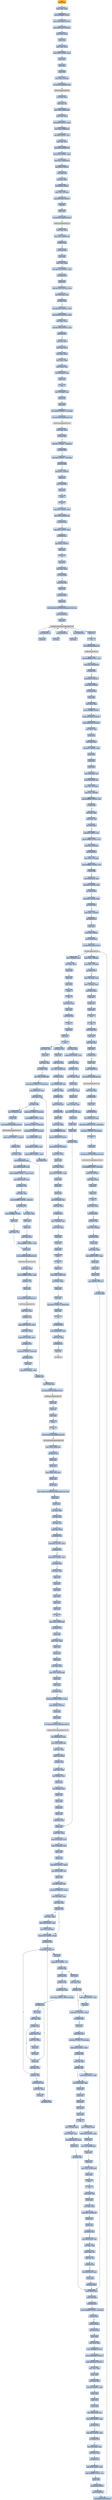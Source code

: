 digraph G {
node[shape=rectangle,style=filled,fillcolor=lightsteelblue,color=lightsteelblue]
bgcolor="transparent"
a0x00414b04pushl_ebp[label="start\npushl %ebp",color="lightgrey",fillcolor="orange"];
a0x00414b05movl_esp_ebp[label="0x00414b05\nmovl %esp, %ebp"];
a0x00414b07pushl_0xffffffffUINT8[label="0x00414b07\npushl $0xffffffff<UINT8>"];
a0x00414b09pushl_0x41b9e0UINT32[label="0x00414b09\npushl $0x41b9e0<UINT32>"];
a0x00414b0epushl_0x414a2cUINT32[label="0x00414b0e\npushl $0x414a2c<UINT32>"];
a0x00414b13movl_fs_0_eax[label="0x00414b13\nmovl %fs:0, %eax"];
a0x00414b19pushl_eax[label="0x00414b19\npushl %eax"];
a0x00414b1amovl_esp_fs_0[label="0x00414b1a\nmovl %esp, %fs:0"];
a0x00414b21subl_0x58UINT8_esp[label="0x00414b21\nsubl $0x58<UINT8>, %esp"];
a0x00414b24pushl_ebx[label="0x00414b24\npushl %ebx"];
a0x00414b25pushl_esi[label="0x00414b25\npushl %esi"];
a0x00414b26pushl_edi[label="0x00414b26\npushl %edi"];
a0x00414b27movl_esp__24ebp_[label="0x00414b27\nmovl %esp, -24(%ebp)"];
a0x00414b2acall_GetVersion_kernel32_dll[label="0x00414b2a\ncall GetVersion@kernel32.dll"];
GetVersion_kernel32_dll[label="GetVersion@kernel32.dll",color="lightgrey",fillcolor="lightgrey"];
a0x00414b30xorl_edx_edx[label="0x00414b30\nxorl %edx, %edx"];
a0x00414b32movb_ah_dl[label="0x00414b32\nmovb %ah, %dl"];
a0x00414b34movl_edx_0x004233d0[label="0x00414b34\nmovl %edx, 0x004233d0"];
a0x00414b3amovl_eax_ecx[label="0x00414b3a\nmovl %eax, %ecx"];
a0x00414b3candl_0xffUINT32_ecx[label="0x00414b3c\nandl $0xff<UINT32>, %ecx"];
a0x00414b42movl_ecx_0x004233cc[label="0x00414b42\nmovl %ecx, 0x004233cc"];
a0x00414b48shll_0x8UINT8_ecx[label="0x00414b48\nshll $0x8<UINT8>, %ecx"];
a0x00414b4baddl_edx_ecx[label="0x00414b4b\naddl %edx, %ecx"];
a0x00414b4dmovl_ecx_0x004233c8[label="0x00414b4d\nmovl %ecx, 0x004233c8"];
a0x00414b53shrl_0x10UINT8_eax[label="0x00414b53\nshrl $0x10<UINT8>, %eax"];
a0x00414b56movl_eax_0x004233c4[label="0x00414b56\nmovl %eax, 0x004233c4"];
a0x00414b5bpushl_0x1UINT8[label="0x00414b5b\npushl $0x1<UINT8>"];
a0x00414b5dcall_0x004159f8[label="0x00414b5d\ncall 0x004159f8"];
a0x004159f8xorl_eax_eax[label="0x004159f8\nxorl %eax, %eax"];
a0x004159fapushl_0x0UINT8[label="0x004159fa\npushl $0x0<UINT8>"];
a0x004159fccmpl_eax_0x8esp_[label="0x004159fc\ncmpl %eax, 0x8(%esp)"];
a0x00415a00pushl_0x1000UINT32[label="0x00415a00\npushl $0x1000<UINT32>"];
a0x00415a05sete_al[label="0x00415a05\nsete %al"];
a0x00415a08pushl_eax[label="0x00415a08\npushl %eax"];
a0x00415a09call_HeapCreate_kernel32_dll[label="0x00415a09\ncall HeapCreate@kernel32.dll"];
HeapCreate_kernel32_dll[label="HeapCreate@kernel32.dll",color="lightgrey",fillcolor="lightgrey"];
a0x00415a0ftestl_eax_eax[label="0x00415a0f\ntestl %eax, %eax"];
a0x00415a11movl_eax_0x00425a34[label="0x00415a11\nmovl %eax, 0x00425a34"];
a0x00415a16je_0x00415a4e[label="0x00415a16\nje 0x00415a4e"];
a0x00415a18call_0x004158b0[label="0x00415a18\ncall 0x004158b0"];
a0x004158b0pushl_ebp[label="0x004158b0\npushl %ebp"];
a0x004158b1movl_esp_ebp[label="0x004158b1\nmovl %esp, %ebp"];
a0x004158b3movl_0x122cUINT32_eax[label="0x004158b3\nmovl $0x122c<UINT32>, %eax"];
a0x004158b8call_0x00413cc0[label="0x004158b8\ncall 0x00413cc0"];
a0x00413cc0pushl_ecx[label="0x00413cc0\npushl %ecx"];
a0x00413cc1cmpl_0x1000UINT32_eax[label="0x00413cc1\ncmpl $0x1000<UINT32>, %eax"];
a0x00413cc6leal_0x8esp__ecx[label="0x00413cc6\nleal 0x8(%esp), %ecx"];
a0x00413ccajb_0x00413ce0[label="0x00413cca\njb 0x00413ce0"];
a0x00413cccsubl_0x1000UINT32_ecx[label="0x00413ccc\nsubl $0x1000<UINT32>, %ecx"];
a0x00413cd2subl_0x1000UINT32_eax[label="0x00413cd2\nsubl $0x1000<UINT32>, %eax"];
a0x00413cd7testl_eax_ecx_[label="0x00413cd7\ntestl %eax, (%ecx)"];
a0x00413cd9cmpl_0x1000UINT32_eax[label="0x00413cd9\ncmpl $0x1000<UINT32>, %eax"];
a0x00413cdejae_0x00413ccc[label="0x00413cde\njae 0x00413ccc"];
a0x00413ce0subl_eax_ecx[label="0x00413ce0\nsubl %eax, %ecx"];
a0x00413ce2movl_esp_eax[label="0x00413ce2\nmovl %esp, %eax"];
a0x00413ce4testl_eax_ecx_[label="0x00413ce4\ntestl %eax, (%ecx)"];
a0x00413ce6movl_ecx_esp[label="0x00413ce6\nmovl %ecx, %esp"];
a0x00413ce8movl_eax__ecx[label="0x00413ce8\nmovl (%eax), %ecx"];
a0x00413ceamovl_0x4eax__eax[label="0x00413cea\nmovl 0x4(%eax), %eax"];
a0x00413cedpushl_eax[label="0x00413ced\npushl %eax"];
a0x00413ceeret[label="0x00413cee\nret"];
a0x004158bdleal__152ebp__eax[label="0x004158bd\nleal -152(%ebp), %eax"];
a0x004158c3pushl_ebx[label="0x004158c3\npushl %ebx"];
a0x004158c4pushl_eax[label="0x004158c4\npushl %eax"];
a0x004158c5movl_0x94UINT32__152ebp_[label="0x004158c5\nmovl $0x94<UINT32>, -152(%ebp)"];
a0x004158cfcall_GetVersionExA_kernel32_dll[label="0x004158cf\ncall GetVersionExA@kernel32.dll"];
GetVersionExA_kernel32_dll[label="GetVersionExA@kernel32.dll",color="lightgrey",fillcolor="lightgrey"];
a0x004158d5testl_eax_eax[label="0x004158d5\ntestl %eax, %eax"];
a0x004158d7je_0x004158f3[label="0x004158d7\nje 0x004158f3"];
a0x004158d9cmpl_0x2UINT8__136ebp_[label="0x004158d9\ncmpl $0x2<UINT8>, -136(%ebp)"];
a0x004158e0jne_0x004158f3[label="0x004158e0\njne 0x004158f3"];
a0x004158e2cmpl_0x5UINT8__148ebp_[label="0x004158e2\ncmpl $0x5<UINT8>, -148(%ebp)"];
a0x004158e9jb_0x004158f3[label="0x004158e9\njb 0x004158f3"];
a0x004158ebpushl_0x1UINT8[label="0x004158eb\npushl $0x1<UINT8>"];
a0x004158edpopl_eax[label="0x004158ed\npopl %eax"];
a0x004158eejmp_0x004159f5[label="0x004158ee\njmp 0x004159f5"];
a0x004159f5popl_ebx[label="0x004159f5\npopl %ebx"];
a0x004159f6leave_[label="0x004159f6\nleave "];
a0x004159f7ret[label="0x004159f7\nret"];
a0x00415a1dcmpl_0x3UINT8_eax[label="0x00415a1d\ncmpl $0x3<UINT8>, %eax"];
a0x00415a20movl_eax_0x00425a38[label="0x00415a20\nmovl %eax, 0x00425a38"];
a0x00415a25jne_0x00415a34[label="0x00415a25\njne 0x00415a34"];
a0x00415a34cmpl_0x2UINT8_eax[label="0x00415a34\ncmpl $0x2<UINT8>, %eax"];
a0x00415a37jne_0x00415a51[label="0x00415a37\njne 0x00415a51"];
a0x00415a51pushl_0x1UINT8[label="0x00415a51\npushl $0x1<UINT8>"];
a0x00415a53popl_eax[label="0x00415a53\npopl %eax"];
a0x00415a54ret[label="0x00415a54\nret"];
a0x00414b62popl_ecx[label="0x00414b62\npopl %ecx"];
a0x00414b63testl_eax_eax[label="0x00414b63\ntestl %eax, %eax"];
a0x00414b65jne_0x00414b6f[label="0x00414b65\njne 0x00414b6f"];
a0x00414b6fcall_0x004154bc[label="0x00414b6f\ncall 0x004154bc"];
a0x004154bcpushl_esi[label="0x004154bc\npushl %esi"];
a0x004154bdcall_0x004156e1[label="0x004154bd\ncall 0x004156e1"];
a0x004156e1pushl_esi[label="0x004156e1\npushl %esi"];
a0x004156e2movl_InitializeCriticalSection_kernel32_dll_esi[label="0x004156e2\nmovl InitializeCriticalSection@kernel32.dll, %esi"];
a0x004156e8pushl_0x0042078c[label="0x004156e8\npushl 0x0042078c"];
a0x004156eecall_esi[label="0x004156ee\ncall %esi"];
InitializeCriticalSection_kernel32_dll[label="InitializeCriticalSection@kernel32.dll",color="lightgrey",fillcolor="lightgrey"];
a0x004156f0pushl_0x0042077c[label="0x004156f0\npushl 0x0042077c"];
a0x004156f6call_esi[label="0x004156f6\ncall %esi"];
a0x004156f8pushl_0x0042076c[label="0x004156f8\npushl 0x0042076c"];
a0x004156fecall_esi[label="0x004156fe\ncall %esi"];
a0x00415700pushl_0x0042074c[label="0x00415700\npushl 0x0042074c"];
a0x00415706call_esi[label="0x00415706\ncall %esi"];
a0x00415708popl_esi[label="0x00415708\npopl %esi"];
a0x00415709ret[label="0x00415709\nret"];
a0x004154c2call_TlsAlloc_kernel32_dll[label="0x004154c2\ncall TlsAlloc@kernel32.dll"];
TlsAlloc_kernel32_dll[label="TlsAlloc@kernel32.dll",color="lightgrey",fillcolor="lightgrey"];
a0x004154c8cmpl_0xffffffffUINT8_eax[label="0x004154c8\ncmpl $0xffffffff<UINT8>, %eax"];
a0x004154cbmovl_eax_0x00420740[label="0x004154cb\nmovl %eax, 0x00420740"];
a0x004154d0je_0x0041550c[label="0x004154d0\nje 0x0041550c"];
a0x004154d2pushl_0x74UINT8[label="0x004154d2\npushl $0x74<UINT8>"];
a0x004154d4pushl_0x1UINT8[label="0x004154d4\npushl $0x1<UINT8>"];
a0x004154d6call_0x00416efc[label="0x004154d6\ncall 0x00416efc"];
a0x00416efcpushl_ebp[label="0x00416efc\npushl %ebp"];
a0x00416efdmovl_esp_ebp[label="0x00416efd\nmovl %esp, %ebp"];
a0x00416effpushl_0xffffffffUINT8[label="0x00416eff\npushl $0xffffffff<UINT8>"];
a0x00416f01pushl_0x41bab0UINT32[label="0x00416f01\npushl $0x41bab0<UINT32>"];
a0x00416f06pushl_0x414a2cUINT32[label="0x00416f06\npushl $0x414a2c<UINT32>"];
a0x00416f0bmovl_fs_0_eax[label="0x00416f0b\nmovl %fs:0, %eax"];
a0x00416f11pushl_eax[label="0x00416f11\npushl %eax"];
a0x00416f12movl_esp_fs_0[label="0x00416f12\nmovl %esp, %fs:0"];
a0x00416f19subl_0x18UINT8_esp[label="0x00416f19\nsubl $0x18<UINT8>, %esp"];
a0x00416f1cpushl_ebx[label="0x00416f1c\npushl %ebx"];
a0x00416f1dpushl_esi[label="0x00416f1d\npushl %esi"];
a0x00416f1epushl_edi[label="0x00416f1e\npushl %edi"];
a0x00416f1fmovl_0x8ebp__esi[label="0x00416f1f\nmovl 0x8(%ebp), %esi"];
a0x00416f22imull_0xcebp__esi[label="0x00416f22\nimull 0xc(%ebp), %esi"];
a0x00416f26movl_esi_0xcebp_[label="0x00416f26\nmovl %esi, 0xc(%ebp)"];
a0x00416f29movl_esi__28ebp_[label="0x00416f29\nmovl %esi, -28(%ebp)"];
a0x00416f2ccmpl_0xffffffe0UINT8_esi[label="0x00416f2c\ncmpl $0xffffffe0<UINT8>, %esi"];
a0x00416f2fja_0x00416f45[label="0x00416f2f\nja 0x00416f45"];
a0x00416f31xorl_ebx_ebx[label="0x00416f31\nxorl %ebx, %ebx"];
a0x00416f33cmpl_ebx_esi[label="0x00416f33\ncmpl %ebx, %esi"];
a0x00416f35jne_0x00416f3a[label="0x00416f35\njne 0x00416f3a"];
a0x00416f3aaddl_0xfUINT8_esi[label="0x00416f3a\naddl $0xf<UINT8>, %esi"];
a0x00416f3dandl_0xfffffff0UINT8_esi[label="0x00416f3d\nandl $0xfffffff0<UINT8>, %esi"];
a0x00416f40movl_esi_0xcebp_[label="0x00416f40\nmovl %esi, 0xc(%ebp)"];
a0x00416f43jmp_0x00416f47[label="0x00416f43\njmp 0x00416f47"];
a0x00416f47movl_ebx__32ebp_[label="0x00416f47\nmovl %ebx, -32(%ebp)"];
a0x00416f4acmpl_0xffffffe0UINT8_esi[label="0x00416f4a\ncmpl $0xffffffe0<UINT8>, %esi"];
a0x00416f4dja_0x00416ffb[label="0x00416f4d\nja 0x00416ffb"];
a0x00416f53movl_0x00425a38_eax[label="0x00416f53\nmovl 0x00425a38, %eax"];
a0x00416f58cmpl_0x3UINT8_eax[label="0x00416f58\ncmpl $0x3<UINT8>, %eax"];
a0x00416f5bjne_0x00416f9e[label="0x00416f5b\njne 0x00416f9e"];
a0x00416f9ecmpl_0x2UINT8_eax[label="0x00416f9e\ncmpl $0x2<UINT8>, %eax"];
a0x00416fa1jne_0x00416fe4[label="0x00416fa1\njne 0x00416fe4"];
a0x00416fe4cmpl_ebx__32ebp_[label="0x00416fe4\ncmpl %ebx, -32(%ebp)"];
a0x00416fe7jne_0x00417027[label="0x00416fe7\njne 0x00417027"];
a0x00416fe9pushl_esi[label="0x00416fe9\npushl %esi"];
a0x00416feapushl_0x8UINT8[label="0x00416fea\npushl $0x8<UINT8>"];
a0x00416fecpushl_0x00425a34[label="0x00416fec\npushl 0x00425a34"];
a0x00416ff2call_HeapAlloc_kernel32_dll[label="0x00416ff2\ncall HeapAlloc@kernel32.dll"];
HeapAlloc_kernel32_dll[label="HeapAlloc@kernel32.dll",color="lightgrey",fillcolor="lightgrey"];
a0x00416ff8movl_eax__32ebp_[label="0x00416ff8\nmovl %eax, -32(%ebp)"];
a0x00416ffbcmpl_ebx__32ebp_[label="0x00416ffb\ncmpl %ebx, -32(%ebp)"];
a0x00416ffejne_0x00417027[label="0x00416ffe\njne 0x00417027"];
a0x00417027movl__32ebp__eax[label="0x00417027\nmovl -32(%ebp), %eax"];
a0x0041702amovl__16ebp__ecx[label="0x0041702a\nmovl -16(%ebp), %ecx"];
a0x0041702dmovl_ecx_fs_0[label="0x0041702d\nmovl %ecx, %fs:0"];
a0x00417034popl_edi[label="0x00417034\npopl %edi"];
a0x00417035popl_esi[label="0x00417035\npopl %esi"];
a0x00417036popl_ebx[label="0x00417036\npopl %ebx"];
a0x00417037leave_[label="0x00417037\nleave "];
a0x00417038ret[label="0x00417038\nret"];
a0x004154dbmovl_eax_esi[label="0x004154db\nmovl %eax, %esi"];
a0x004154ddpopl_ecx[label="0x004154dd\npopl %ecx"];
a0x004154detestl_esi_esi[label="0x004154de\ntestl %esi, %esi"];
a0x004154e0popl_ecx[label="0x004154e0\npopl %ecx"];
a0x004154e1je_0x0041550c[label="0x004154e1\nje 0x0041550c"];
a0x004154e3pushl_esi[label="0x004154e3\npushl %esi"];
a0x004154e4pushl_0x00420740[label="0x004154e4\npushl 0x00420740"];
a0x004154eacall_TlsSetValue_kernel32_dll[label="0x004154ea\ncall TlsSetValue@kernel32.dll"];
TlsSetValue_kernel32_dll[label="TlsSetValue@kernel32.dll",color="lightgrey",fillcolor="lightgrey"];
a0x004154f0testl_eax_eax[label="0x004154f0\ntestl %eax, %eax"];
a0x004154f2je_0x0041550c[label="0x004154f2\nje 0x0041550c"];
a0x004154f4pushl_esi[label="0x004154f4\npushl %esi"];
a0x004154f5call_0x00415510[label="0x004154f5\ncall 0x00415510"];
a0x00415510movl_0x4esp__eax[label="0x00415510\nmovl 0x4(%esp), %eax"];
a0x00415514movl_0x4229a8UINT32_0x50eax_[label="0x00415514\nmovl $0x4229a8<UINT32>, 0x50(%eax)"];
a0x0041551bmovl_0x1UINT32_0x14eax_[label="0x0041551b\nmovl $0x1<UINT32>, 0x14(%eax)"];
a0x00415522ret[label="0x00415522\nret"];
a0x004154fapopl_ecx[label="0x004154fa\npopl %ecx"];
a0x004154fbcall_GetCurrentThreadId_kernel32_dll[label="0x004154fb\ncall GetCurrentThreadId@kernel32.dll"];
GetCurrentThreadId_kernel32_dll[label="GetCurrentThreadId@kernel32.dll",color="lightgrey",fillcolor="lightgrey"];
a0x00415501orl_0xffffffffUINT8_0x4esi_[label="0x00415501\norl $0xffffffff<UINT8>, 0x4(%esi)"];
a0x00415505pushl_0x1UINT8[label="0x00415505\npushl $0x1<UINT8>"];
a0x00415507movl_eax_esi_[label="0x00415507\nmovl %eax, (%esi)"];
a0x00415509popl_eax[label="0x00415509\npopl %eax"];
a0x0041550apopl_esi[label="0x0041550a\npopl %esi"];
a0x0041550bret[label="0x0041550b\nret"];
a0x00414b74testl_eax_eax[label="0x00414b74\ntestl %eax, %eax"];
a0x00414b76jne_0x00414b80[label="0x00414b76\njne 0x00414b80"];
a0x00414b80xorl_esi_esi[label="0x00414b80\nxorl %esi, %esi"];
a0x00414b82movl_esi__4ebp_[label="0x00414b82\nmovl %esi, -4(%ebp)"];
a0x00414b85call_0x00417641[label="0x00414b85\ncall 0x00417641"];
a0x00417641pushl_ebp[label="0x00417641\npushl %ebp"];
a0x00417642movl_esp_ebp[label="0x00417642\nmovl %esp, %ebp"];
a0x00417644subl_0x48UINT8_esp[label="0x00417644\nsubl $0x48<UINT8>, %esp"];
a0x00417647pushl_ebx[label="0x00417647\npushl %ebx"];
a0x00417648pushl_esi[label="0x00417648\npushl %esi"];
a0x00417649pushl_edi[label="0x00417649\npushl %edi"];
a0x0041764apushl_0x480UINT32[label="0x0041764a\npushl $0x480<UINT32>"];
a0x0041764fcall_0x00413e65[label="0x0041764f\ncall 0x00413e65"];
a0x00413e65pushl_0x004233b4[label="0x00413e65\npushl 0x004233b4"];
a0x00413e6bpushl_0x8esp_[label="0x00413e6b\npushl 0x8(%esp)"];
a0x00413e6fcall_0x00413e77[label="0x00413e6f\ncall 0x00413e77"];
a0x00413e77cmpl_0xffffffe0UINT8_0x4esp_[label="0x00413e77\ncmpl $0xffffffe0<UINT8>, 0x4(%esp)"];
a0x00413e7cja_0x00413ea0[label="0x00413e7c\nja 0x00413ea0"];
a0x00413e7epushl_0x4esp_[label="0x00413e7e\npushl 0x4(%esp)"];
a0x00413e82call_0x00413ea3[label="0x00413e82\ncall 0x00413ea3"];
a0x00413ea3pushl_ebp[label="0x00413ea3\npushl %ebp"];
a0x00413ea4movl_esp_ebp[label="0x00413ea4\nmovl %esp, %ebp"];
a0x00413ea6pushl_0xffffffffUINT8[label="0x00413ea6\npushl $0xffffffff<UINT8>"];
a0x00413ea8pushl_0x41b988UINT32[label="0x00413ea8\npushl $0x41b988<UINT32>"];
a0x00413eadpushl_0x414a2cUINT32[label="0x00413ead\npushl $0x414a2c<UINT32>"];
a0x00413eb2movl_fs_0_eax[label="0x00413eb2\nmovl %fs:0, %eax"];
a0x00413eb8pushl_eax[label="0x00413eb8\npushl %eax"];
a0x00413eb9movl_esp_fs_0[label="0x00413eb9\nmovl %esp, %fs:0"];
a0x00413ec0subl_0xcUINT8_esp[label="0x00413ec0\nsubl $0xc<UINT8>, %esp"];
a0x00413ec3pushl_ebx[label="0x00413ec3\npushl %ebx"];
a0x00413ec4pushl_esi[label="0x00413ec4\npushl %esi"];
a0x00413ec5pushl_edi[label="0x00413ec5\npushl %edi"];
a0x00413ec6movl_0x00425a38_eax[label="0x00413ec6\nmovl 0x00425a38, %eax"];
a0x00413ecbcmpl_0x3UINT8_eax[label="0x00413ecb\ncmpl $0x3<UINT8>, %eax"];
a0x00413ecejne_0x00413f13[label="0x00413ece\njne 0x00413f13"];
a0x00413f13cmpl_0x2UINT8_eax[label="0x00413f13\ncmpl $0x2<UINT8>, %eax"];
a0x00413f16jne_0x00413f72[label="0x00413f16\njne 0x00413f72"];
a0x00413f72movl_0x8ebp__eax[label="0x00413f72\nmovl 0x8(%ebp), %eax"];
a0x00413f75testl_eax_eax[label="0x00413f75\ntestl %eax, %eax"];
a0x00413f77jne_0x00413f7c[label="0x00413f77\njne 0x00413f7c"];
a0x00413f7caddl_0xfUINT8_eax[label="0x00413f7c\naddl $0xf<UINT8>, %eax"];
a0x00413f7fandb_0xfffffff0UINT8_al[label="0x00413f7f\nandb $0xfffffff0<UINT8>, %al"];
a0x00413f81pushl_eax[label="0x00413f81\npushl %eax"];
a0x00413f82pushl_0x0UINT8[label="0x00413f82\npushl $0x0<UINT8>"];
a0x00413f84pushl_0x00425a34[label="0x00413f84\npushl 0x00425a34"];
a0x00413f8acall_HeapAlloc_kernel32_dll[label="0x00413f8a\ncall HeapAlloc@kernel32.dll"];
a0x00413f90movl__16ebp__ecx[label="0x00413f90\nmovl -16(%ebp), %ecx"];
a0x00413f93movl_ecx_fs_0[label="0x00413f93\nmovl %ecx, %fs:0"];
a0x00413f9apopl_edi[label="0x00413f9a\npopl %edi"];
a0x00413f9bpopl_esi[label="0x00413f9b\npopl %esi"];
a0x00413f9cpopl_ebx[label="0x00413f9c\npopl %ebx"];
a0x00413f9dleave_[label="0x00413f9d\nleave "];
a0x00413f9eret[label="0x00413f9e\nret"];
a0x00413e87testl_eax_eax[label="0x00413e87\ntestl %eax, %eax"];
a0x00413e89popl_ecx[label="0x00413e89\npopl %ecx"];
a0x00413e8ajne_0x00413ea2[label="0x00413e8a\njne 0x00413ea2"];
a0x00413ea2ret[label="0x00413ea2\nret"];
a0x00413e74popl_ecx[label="0x00413e74\npopl %ecx"];
a0x00413e75popl_ecx[label="0x00413e75\npopl %ecx"];
a0x00413e76ret[label="0x00413e76\nret"];
a0x00417654movl_eax_esi[label="0x00417654\nmovl %eax, %esi"];
a0x00417656popl_ecx[label="0x00417656\npopl %ecx"];
a0x00417657testl_esi_esi[label="0x00417657\ntestl %esi, %esi"];
a0x00417659jne_0x00417663[label="0x00417659\njne 0x00417663"];
a0x00417663movl_esi_0x00425900[label="0x00417663\nmovl %esi, 0x00425900"];
a0x00417669movl_0x20UINT32_0x00425a00[label="0x00417669\nmovl $0x20<UINT32>, 0x00425a00"];
a0x00417673leal_0x480esi__eax[label="0x00417673\nleal 0x480(%esi), %eax"];
a0x00417679cmpl_eax_esi[label="0x00417679\ncmpl %eax, %esi"];
a0x0041767bjae_0x0041769b[label="0x0041767b\njae 0x0041769b"];
a0x0041767dandb_0x0UINT8_0x4esi_[label="0x0041767d\nandb $0x0<UINT8>, 0x4(%esi)"];
a0x00417681orl_0xffffffffUINT8_esi_[label="0x00417681\norl $0xffffffff<UINT8>, (%esi)"];
a0x00417684andl_0x0UINT8_0x8esi_[label="0x00417684\nandl $0x0<UINT8>, 0x8(%esi)"];
a0x00417688movb_0xaUINT8_0x5esi_[label="0x00417688\nmovb $0xa<UINT8>, 0x5(%esi)"];
a0x0041768cmovl_0x00425900_eax[label="0x0041768c\nmovl 0x00425900, %eax"];
a0x00417691addl_0x24UINT8_esi[label="0x00417691\naddl $0x24<UINT8>, %esi"];
a0x00417694addl_0x480UINT32_eax[label="0x00417694\naddl $0x480<UINT32>, %eax"];
a0x00417699jmp_0x00417679[label="0x00417699\njmp 0x00417679"];
a0x0041769bleal__72ebp__eax[label="0x0041769b\nleal -72(%ebp), %eax"];
a0x0041769epushl_eax[label="0x0041769e\npushl %eax"];
a0x0041769fcall_GetStartupInfoA_kernel32_dll[label="0x0041769f\ncall GetStartupInfoA@kernel32.dll"];
GetStartupInfoA_kernel32_dll[label="GetStartupInfoA@kernel32.dll",color="lightgrey",fillcolor="lightgrey"];
a0x004176a5cmpw_0x0UINT8__22ebp_[label="0x004176a5\ncmpw $0x0<UINT8>, -22(%ebp)"];
a0x004176aaje_0x00417781[label="0x004176aa\nje 0x00417781"];
a0x00417781xorl_ebx_ebx[label="0x00417781\nxorl %ebx, %ebx"];
a0x00417783movl_0x00425900_ecx[label="0x00417783\nmovl 0x00425900, %ecx"];
a0x00417789leal_ebxebx8__eax[label="0x00417789\nleal (%ebx,%ebx,8), %eax"];
a0x0041778ccmpl_0xffffffffUINT8_ecxeax4_[label="0x0041778c\ncmpl $0xffffffff<UINT8>, (%ecx,%eax,4)"];
a0x00417790leal_ecxeax4__esi[label="0x00417790\nleal (%ecx,%eax,4), %esi"];
a0x00417793jne_0x004177e2[label="0x00417793\njne 0x004177e2"];
a0x00417795testl_ebx_ebx[label="0x00417795\ntestl %ebx, %ebx"];
a0x00417797movb_0xffffff81UINT8_0x4esi_[label="0x00417797\nmovb $0xffffff81<UINT8>, 0x4(%esi)"];
a0x0041779bjne_0x004177a2[label="0x0041779b\njne 0x004177a2"];
a0x0041779dpushl_0xfffffff6UINT8[label="0x0041779d\npushl $0xfffffff6<UINT8>"];
a0x0041779fpopl_eax[label="0x0041779f\npopl %eax"];
a0x004177a0jmp_0x004177ac[label="0x004177a0\njmp 0x004177ac"];
a0x004177acpushl_eax[label="0x004177ac\npushl %eax"];
a0x004177adcall_GetStdHandle_kernel32_dll[label="0x004177ad\ncall GetStdHandle@kernel32.dll"];
GetStdHandle_kernel32_dll[label="GetStdHandle@kernel32.dll",color="lightgrey",fillcolor="lightgrey"];
a0x004177b3movl_eax_edi[label="0x004177b3\nmovl %eax, %edi"];
a0x004177b5cmpl_0xffffffffUINT8_edi[label="0x004177b5\ncmpl $0xffffffff<UINT8>, %edi"];
a0x004177b8je_0x004177d1[label="0x004177b8\nje 0x004177d1"];
a0x004177bapushl_edi[label="0x004177ba\npushl %edi"];
a0x004177bbcall_GetFileType_kernel32_dll[label="0x004177bb\ncall GetFileType@kernel32.dll"];
GetFileType_kernel32_dll[label="GetFileType@kernel32.dll",color="lightgrey",fillcolor="lightgrey"];
a0x004177c1testl_eax_eax[label="0x004177c1\ntestl %eax, %eax"];
a0x004177c3je_0x004177d1[label="0x004177c3\nje 0x004177d1"];
a0x004177c5andl_0xffUINT32_eax[label="0x004177c5\nandl $0xff<UINT32>, %eax"];
a0x004177camovl_edi_esi_[label="0x004177ca\nmovl %edi, (%esi)"];
a0x004177cccmpl_0x2UINT8_eax[label="0x004177cc\ncmpl $0x2<UINT8>, %eax"];
a0x004177cfjne_0x004177d7[label="0x004177cf\njne 0x004177d7"];
a0x004177d1orb_0x40UINT8_0x4esi_[label="0x004177d1\norb $0x40<UINT8>, 0x4(%esi)"];
a0x004177d5jmp_0x004177e6[label="0x004177d5\njmp 0x004177e6"];
a0x004177e6incl_ebx[label="0x004177e6\nincl %ebx"];
a0x004177e7cmpl_0x3UINT8_ebx[label="0x004177e7\ncmpl $0x3<UINT8>, %ebx"];
a0x004177eajl_0x00417783[label="0x004177ea\njl 0x00417783"];
a0x004177a2movl_ebx_eax[label="0x004177a2\nmovl %ebx, %eax"];
a0x004177a4decl_eax[label="0x004177a4\ndecl %eax"];
a0x004177a5negl_eax[label="0x004177a5\nnegl %eax"];
a0x004177a7sbbl_eax_eax[label="0x004177a7\nsbbl %eax, %eax"];
a0x004177a9addl_0xfffffff5UINT8_eax[label="0x004177a9\naddl $0xfffffff5<UINT8>, %eax"];
a0x004177ecpushl_0x00425a00[label="0x004177ec\npushl 0x00425a00"];
a0x004177f2call_SetHandleCount_kernel32_dll[label="0x004177f2\ncall SetHandleCount@kernel32.dll"];
LockResource_kernel32_dll[label="LockResource@kernel32.dll",color="lightgrey",fillcolor="lightgrey"];
a0x004177f8popl_edi[label="0x004177f8\npopl %edi"];
a0x004177f9popl_esi[label="0x004177f9\npopl %esi"];
a0x004177fapopl_ebx[label="0x004177fa\npopl %ebx"];
a0x004177fbleave_[label="0x004177fb\nleave "];
a0x004177fcret[label="0x004177fc\nret"];
a0x00414b8acall_GetCommandLineA_kernel32_dll[label="0x00414b8a\ncall GetCommandLineA@kernel32.dll"];
GetCommandLineA_kernel32_dll[label="GetCommandLineA@kernel32.dll",color="lightgrey",fillcolor="lightgrey"];
a0x00414b90movl_eax_0x00425a3c[label="0x00414b90\nmovl %eax, 0x00425a3c"];
a0x00414b95call_0x0041750f[label="0x00414b95\ncall 0x0041750f"];
a0x0041750fpushl_ecx[label="0x0041750f\npushl %ecx"];
a0x00417510pushl_ecx[label="0x00417510\npushl %ecx"];
a0x00417511movl_0x00423508_eax[label="0x00417511\nmovl 0x00423508, %eax"];
a0x00417516pushl_ebx[label="0x00417516\npushl %ebx"];
a0x00417517pushl_ebp[label="0x00417517\npushl %ebp"];
a0x00417518movl_GetEnvironmentStringsW_kernel32_dll_ebp[label="0x00417518\nmovl GetEnvironmentStringsW@kernel32.dll, %ebp"];
a0x0041751epushl_esi[label="0x0041751e\npushl %esi"];
a0x0041751fpushl_edi[label="0x0041751f\npushl %edi"];
a0x00417520xorl_ebx_ebx[label="0x00417520\nxorl %ebx, %ebx"];
a0x00417522xorl_esi_esi[label="0x00417522\nxorl %esi, %esi"];
a0x00417524xorl_edi_edi[label="0x00417524\nxorl %edi, %edi"];
a0x00417526cmpl_ebx_eax[label="0x00417526\ncmpl %ebx, %eax"];
a0x00417528jne_0x0041755d[label="0x00417528\njne 0x0041755d"];
a0x0041755dcmpl_0x1UINT8_eax[label="0x0041755d\ncmpl $0x1<UINT8>, %eax"];
a0x00417560jne_0x004175e7[label="0x00417560\njne 0x004175e7"];
a0x004175e7cmpl_0x2UINT8_eax[label="0x004175e7\ncmpl $0x2<UINT8>, %eax"];
a0x004175eajne_0x00417638[label="0x004175ea\njne 0x00417638"];
a0x00417638xorl_eax_eax[label="0x00417638\nxorl %eax, %eax"];
a0x0041763apopl_edi[label="0x0041763a\npopl %edi"];
a0x0041763bpopl_esi[label="0x0041763b\npopl %esi"];
a0x0041763cpopl_ebp[label="0x0041763c\npopl %ebp"];
a0x0041763dpopl_ebx[label="0x0041763d\npopl %ebx"];
a0x0041763epopl_ecx[label="0x0041763e\npopl %ecx"];
a0x0041763fpopl_ecx[label="0x0041763f\npopl %ecx"];
a0x00417640ret[label="0x00417640\nret"];
a0x00414b9amovl_eax_0x00423340[label="0x00414b9a\nmovl %eax, 0x00423340"];
a0x00414b9fcall_0x004172c2[label="0x00414b9f\ncall 0x004172c2"];
a0x004172c2pushl_ebp[label="0x004172c2\npushl %ebp"];
a0x004172c3movl_esp_ebp[label="0x004172c3\nmovl %esp, %ebp"];
a0x004172c5pushl_ecx[label="0x004172c5\npushl %ecx"];
a0x004172c6pushl_ecx[label="0x004172c6\npushl %ecx"];
a0x004172c7pushl_ebx[label="0x004172c7\npushl %ebx"];
a0x004172c8xorl_ebx_ebx[label="0x004172c8\nxorl %ebx, %ebx"];
a0x004172cacmpl_ebx_0x00425a08[label="0x004172ca\ncmpl %ebx, 0x00425a08"];
a0x004172d0pushl_esi[label="0x004172d0\npushl %esi"];
a0x004172d1pushl_edi[label="0x004172d1\npushl %edi"];
a0x004172d2jne_0x004172d9[label="0x004172d2\njne 0x004172d9"];
a0x004172d9movl_0x423404UINT32_esi[label="0x004172d9\nmovl $0x423404<UINT32>, %esi"];
a0x004172depushl_0x104UINT32[label="0x004172de\npushl $0x104<UINT32>"];
a0x004172e3pushl_esi[label="0x004172e3\npushl %esi"];
a0x004172e4pushl_ebx[label="0x004172e4\npushl %ebx"];
a0x004172e5call_GetModuleFileNameA_kernel32_dll[label="0x004172e5\ncall GetModuleFileNameA@kernel32.dll"];
GetModuleFileNameA_kernel32_dll[label="GetModuleFileNameA@kernel32.dll",color="lightgrey",fillcolor="lightgrey"];
a0x004172ebmovl_0x00425a3c_eax[label="0x004172eb\nmovl 0x00425a3c, %eax"];
a0x004172f0movl_esi_0x004233f0[label="0x004172f0\nmovl %esi, 0x004233f0"];
a0x004172f6movl_esi_edi[label="0x004172f6\nmovl %esi, %edi"];
a0x004172f8cmpb_bl_eax_[label="0x004172f8\ncmpb %bl, (%eax)"];
a0x004172faje_0x004172fe[label="0x004172fa\nje 0x004172fe"];
a0x004172fcmovl_eax_edi[label="0x004172fc\nmovl %eax, %edi"];
a0x004172feleal__8ebp__eax[label="0x004172fe\nleal -8(%ebp), %eax"];
a0x00417301pushl_eax[label="0x00417301\npushl %eax"];
a0x00417302leal__4ebp__eax[label="0x00417302\nleal -4(%ebp), %eax"];
a0x00417305pushl_eax[label="0x00417305\npushl %eax"];
a0x00417306pushl_ebx[label="0x00417306\npushl %ebx"];
a0x00417307pushl_ebx[label="0x00417307\npushl %ebx"];
a0x00417308pushl_edi[label="0x00417308\npushl %edi"];
a0x00417309call_0x0041735b[label="0x00417309\ncall 0x0041735b"];
a0x0041735bpushl_ebp[label="0x0041735b\npushl %ebp"];
a0x0041735cmovl_esp_ebp[label="0x0041735c\nmovl %esp, %ebp"];
a0x0041735emovl_0x18ebp__ecx[label="0x0041735e\nmovl 0x18(%ebp), %ecx"];
a0x00417361movl_0x14ebp__eax[label="0x00417361\nmovl 0x14(%ebp), %eax"];
a0x00417364pushl_ebx[label="0x00417364\npushl %ebx"];
a0x00417365pushl_esi[label="0x00417365\npushl %esi"];
a0x00417366andl_0x0UINT8_ecx_[label="0x00417366\nandl $0x0<UINT8>, (%ecx)"];
a0x00417369movl_0x10ebp__esi[label="0x00417369\nmovl 0x10(%ebp), %esi"];
a0x0041736cpushl_edi[label="0x0041736c\npushl %edi"];
a0x0041736dmovl_0xcebp__edi[label="0x0041736d\nmovl 0xc(%ebp), %edi"];
a0x00417370movl_0x1UINT32_eax_[label="0x00417370\nmovl $0x1<UINT32>, (%eax)"];
a0x00417376movl_0x8ebp__eax[label="0x00417376\nmovl 0x8(%ebp), %eax"];
a0x00417379testl_edi_edi[label="0x00417379\ntestl %edi, %edi"];
a0x0041737bje_0x00417385[label="0x0041737b\nje 0x00417385"];
a0x00417385cmpb_0x22UINT8_eax_[label="0x00417385\ncmpb $0x22<UINT8>, (%eax)"];
a0x00417388jne_0x004173ce[label="0x00417388\njne 0x004173ce"];
a0x0041738amovb_0x1eax__dl[label="0x0041738a\nmovb 0x1(%eax), %dl"];
a0x0041738dincl_eax[label="0x0041738d\nincl %eax"];
a0x0041738ecmpb_0x22UINT8_dl[label="0x0041738e\ncmpb $0x22<UINT8>, %dl"];
a0x00417391je_0x004173bc[label="0x00417391\nje 0x004173bc"];
a0x00417393testb_dl_dl[label="0x00417393\ntestb %dl, %dl"];
a0x00417395je_0x004173bc[label="0x00417395\nje 0x004173bc"];
a0x00417397movzbl_dl_edx[label="0x00417397\nmovzbl %dl, %edx"];
a0x0041739atestb_0x4UINT8_0x4257e1edx_[label="0x0041739a\ntestb $0x4<UINT8>, 0x4257e1(%edx)"];
a0x004173a1je_0x004173af[label="0x004173a1\nje 0x004173af"];
a0x004173afincl_ecx_[label="0x004173af\nincl (%ecx)"];
a0x004173b1testl_esi_esi[label="0x004173b1\ntestl %esi, %esi"];
a0x004173b3je_0x0041738a[label="0x004173b3\nje 0x0041738a"];
a0x004173a3incl_ecx_[label="0x004173a3\nincl (%ecx)"];
a0x004173a5testl_esi_esi[label="0x004173a5\ntestl %esi, %esi"];
a0x004173a7je_0x004173af[label="0x004173a7\nje 0x004173af"];
a0x004173bcincl_ecx_[label="0x004173bc\nincl (%ecx)"];
a0x004173betestl_esi_esi[label="0x004173be\ntestl %esi, %esi"];
a0x004173c0je_0x004173c6[label="0x004173c0\nje 0x004173c6"];
a0x004173c6cmpb_0x22UINT8_eax_[label="0x004173c6\ncmpb $0x22<UINT8>, (%eax)"];
a0x004173c9jne_0x00417411[label="0x004173c9\njne 0x00417411"];
a0x004173cbincl_eax[label="0x004173cb\nincl %eax"];
a0x004173ccjmp_0x00417411[label="0x004173cc\njmp 0x00417411"];
a0x00417411andl_0x0UINT8_0x18ebp_[label="0x00417411\nandl $0x0<UINT8>, 0x18(%ebp)"];
a0x00417415cmpb_0x0UINT8_eax_[label="0x00417415\ncmpb $0x0<UINT8>, (%eax)"];
a0x00417418je_0x004174fe[label="0x00417418\nje 0x004174fe"];
a0x004174fetestl_edi_edi[label="0x004174fe\ntestl %edi, %edi"];
a0x00417500je_0x00417505[label="0x00417500\nje 0x00417505"];
a0x00417505movl_0x14ebp__eax[label="0x00417505\nmovl 0x14(%ebp), %eax"];
a0x00417508popl_edi[label="0x00417508\npopl %edi"];
a0x00417509popl_esi[label="0x00417509\npopl %esi"];
a0x0041750apopl_ebx[label="0x0041750a\npopl %ebx"];
a0x0041750bincl_eax_[label="0x0041750b\nincl (%eax)"];
a0x0041750dpopl_ebp[label="0x0041750d\npopl %ebp"];
a0x0041750eret[label="0x0041750e\nret"];
a0x0041730emovl__8ebp__eax[label="0x0041730e\nmovl -8(%ebp), %eax"];
a0x00417311movl__4ebp__ecx[label="0x00417311\nmovl -4(%ebp), %ecx"];
a0x00417314leal_eaxecx4__eax[label="0x00417314\nleal (%eax,%ecx,4), %eax"];
a0x00417317pushl_eax[label="0x00417317\npushl %eax"];
a0x00417318call_0x00413e65[label="0x00417318\ncall 0x00413e65"];
a0x0041731dmovl_eax_esi[label="0x0041731d\nmovl %eax, %esi"];
a0x0041731faddl_0x18UINT8_esp[label="0x0041731f\naddl $0x18<UINT8>, %esp"];
a0x00417322cmpl_ebx_esi[label="0x00417322\ncmpl %ebx, %esi"];
a0x00417324jne_0x0041732e[label="0x00417324\njne 0x0041732e"];
a0x0041732eleal__8ebp__eax[label="0x0041732e\nleal -8(%ebp), %eax"];
a0x00417331pushl_eax[label="0x00417331\npushl %eax"];
a0x00417332leal__4ebp__eax[label="0x00417332\nleal -4(%ebp), %eax"];
a0x00417335pushl_eax[label="0x00417335\npushl %eax"];
a0x00417336movl__4ebp__eax[label="0x00417336\nmovl -4(%ebp), %eax"];
a0x00417339leal_esieax4__eax[label="0x00417339\nleal (%esi,%eax,4), %eax"];
a0x0041733cpushl_eax[label="0x0041733c\npushl %eax"];
a0x0041733dpushl_esi[label="0x0041733d\npushl %esi"];
a0x0041733epushl_edi[label="0x0041733e\npushl %edi"];
a0x0041733fcall_0x0041735b[label="0x0041733f\ncall 0x0041735b"];
a0x0041737dmovl_esi_edi_[label="0x0041737d\nmovl %esi, (%edi)"];
a0x0041737faddl_0x4UINT8_edi[label="0x0041737f\naddl $0x4<UINT8>, %edi"];
a0x00417382movl_edi_0xcebp_[label="0x00417382\nmovl %edi, 0xc(%ebp)"];
a0x004173b5movb_eax__dl[label="0x004173b5\nmovb (%eax), %dl"];
a0x004173b7movb_dl_esi_[label="0x004173b7\nmovb %dl, (%esi)"];
a0x004173b9incl_esi[label="0x004173b9\nincl %esi"];
a0x004173bajmp_0x0041738a[label="0x004173ba\njmp 0x0041738a"];
a0x004173a9movb_eax__dl[label="0x004173a9\nmovb (%eax), %dl"];
a0x004173abmovb_dl_esi_[label="0x004173ab\nmovb %dl, (%esi)"];
a0x004173adincl_esi[label="0x004173ad\nincl %esi"];
a0x004173aeincl_eax[label="0x004173ae\nincl %eax"];
a0x004173c2andb_0x0UINT8_esi_[label="0x004173c2\nandb $0x0<UINT8>, (%esi)"];
a0x004173c5incl_esi[label="0x004173c5\nincl %esi"];
a0x00417502andl_0x0UINT8_edi_[label="0x00417502\nandl $0x0<UINT8>, (%edi)"];
a0x00417344movl__4ebp__eax[label="0x00417344\nmovl -4(%ebp), %eax"];
a0x00417347addl_0x14UINT8_esp[label="0x00417347\naddl $0x14<UINT8>, %esp"];
a0x0041734adecl_eax[label="0x0041734a\ndecl %eax"];
a0x0041734bmovl_esi_0x004233d8[label="0x0041734b\nmovl %esi, 0x004233d8"];
a0x00417351popl_edi[label="0x00417351\npopl %edi"];
a0x00417352popl_esi[label="0x00417352\npopl %esi"];
a0x00417353movl_eax_0x004233d4[label="0x00417353\nmovl %eax, 0x004233d4"];
a0x00417358popl_ebx[label="0x00417358\npopl %ebx"];
a0x00417359leave_[label="0x00417359\nleave "];
a0x0041735aret[label="0x0041735a\nret"];
a0x00414ba4call_0x00417209[label="0x00414ba4\ncall 0x00417209"];
a0x00417209pushl_ebx[label="0x00417209\npushl %ebx"];
a0x0041720axorl_ebx_ebx[label="0x0041720a\nxorl %ebx, %ebx"];
a0x0041720ccmpl_ebx_0x00425a08[label="0x0041720c\ncmpl %ebx, 0x00425a08"];
a0x00417212pushl_esi[label="0x00417212\npushl %esi"];
a0x00417213pushl_edi[label="0x00417213\npushl %edi"];
a0x00417214jne_0x0041721b[label="0x00417214\njne 0x0041721b"];
a0x0041721bmovl_0x00423340_esi[label="0x0041721b\nmovl 0x00423340, %esi"];
a0x00417221xorl_edi_edi[label="0x00417221\nxorl %edi, %edi"];
a0x00417223movb_esi__al[label="0x00417223\nmovb (%esi), %al"];
a0x00417225cmpb_bl_al[label="0x00417225\ncmpb %bl, %al"];
a0x00417227je_0x0041723b[label="0x00417227\nje 0x0041723b"];
a0x0041723bleal_0x4edi4__eax[label="0x0041723b\nleal 0x4(,%edi,4), %eax"];
a0x00417242pushl_eax[label="0x00417242\npushl %eax"];
a0x00417243call_0x00413e65[label="0x00417243\ncall 0x00413e65"];
a0x00417248movl_eax_esi[label="0x00417248\nmovl %eax, %esi"];
a0x0041724apopl_ecx[label="0x0041724a\npopl %ecx"];
a0x0041724bcmpl_ebx_esi[label="0x0041724b\ncmpl %ebx, %esi"];
a0x0041724dmovl_esi_0x004233e0[label="0x0041724d\nmovl %esi, 0x004233e0"];
a0x00417253jne_0x0041725d[label="0x00417253\njne 0x0041725d"];
a0x0041725dmovl_0x00423340_edi[label="0x0041725d\nmovl 0x00423340, %edi"];
a0x00417263cmpb_bl_edi_[label="0x00417263\ncmpb %bl, (%edi)"];
a0x00417265je_0x004172a0[label="0x00417265\nje 0x004172a0"];
a0x004172a0pushl_0x00423340[label="0x004172a0\npushl 0x00423340"];
a0x004172a6call_0x00413f9f[label="0x004172a6\ncall 0x00413f9f"];
a0x00413f9fpushl_ebp[label="0x00413f9f\npushl %ebp"];
a0x00413fa0movl_esp_ebp[label="0x00413fa0\nmovl %esp, %ebp"];
a0x00413fa2pushl_0xffffffffUINT8[label="0x00413fa2\npushl $0xffffffff<UINT8>"];
a0x00413fa4pushl_0x41b9a0UINT32[label="0x00413fa4\npushl $0x41b9a0<UINT32>"];
a0x00413fa9pushl_0x414a2cUINT32[label="0x00413fa9\npushl $0x414a2c<UINT32>"];
a0x00413faemovl_fs_0_eax[label="0x00413fae\nmovl %fs:0, %eax"];
a0x00413fb4pushl_eax[label="0x00413fb4\npushl %eax"];
a0x00413fb5movl_esp_fs_0[label="0x00413fb5\nmovl %esp, %fs:0"];
a0x00413fbcsubl_0x18UINT8_esp[label="0x00413fbc\nsubl $0x18<UINT8>, %esp"];
a0x00413fbfpushl_ebx[label="0x00413fbf\npushl %ebx"];
a0x00413fc0pushl_esi[label="0x00413fc0\npushl %esi"];
a0x00413fc1pushl_edi[label="0x00413fc1\npushl %edi"];
a0x00413fc2movl_0x8ebp__esi[label="0x00413fc2\nmovl 0x8(%ebp), %esi"];
a0x00413fc5testl_esi_esi[label="0x00413fc5\ntestl %esi, %esi"];
a0x00413fc7je_0x00414079[label="0x00413fc7\nje 0x00414079"];
a0x00414079movl__16ebp__ecx[label="0x00414079\nmovl -16(%ebp), %ecx"];
a0x0041407cmovl_ecx_fs_0[label="0x0041407c\nmovl %ecx, %fs:0"];
a0x00414083popl_edi[label="0x00414083\npopl %edi"];
a0x00414084popl_esi[label="0x00414084\npopl %esi"];
a0x00414085popl_ebx[label="0x00414085\npopl %ebx"];
a0x00414086leave_[label="0x00414086\nleave "];
a0x00414087ret[label="0x00414087\nret"];
a0x004172abpopl_ecx[label="0x004172ab\npopl %ecx"];
a0x004172acmovl_ebx_0x00423340[label="0x004172ac\nmovl %ebx, 0x00423340"];
a0x004172b2movl_ebx_esi_[label="0x004172b2\nmovl %ebx, (%esi)"];
a0x004172b4popl_edi[label="0x004172b4\npopl %edi"];
a0x004172b5popl_esi[label="0x004172b5\npopl %esi"];
a0x004172b6movl_0x1UINT32_0x00425a04[label="0x004172b6\nmovl $0x1<UINT32>, 0x00425a04"];
a0x004172c0popl_ebx[label="0x004172c0\npopl %ebx"];
a0x004172c1ret[label="0x004172c1\nret"];
a0x00414ba9call_0x00416c69[label="0x00414ba9\ncall 0x00416c69"];
a0x00416c69movl_0x00425a14_eax[label="0x00416c69\nmovl 0x00425a14, %eax"];
a0x00416c6etestl_eax_eax[label="0x00416c6e\ntestl %eax, %eax"];
a0x00416c70je_0x00416c74[label="0x00416c70\nje 0x00416c74"];
a0x00416c72call_eax[label="0x00416c72\ncall %eax"];
a0x7d29613d[label="0x7d29613d",color="lightgrey",fillcolor="lightgrey"];
a0x00414b04pushl_ebp -> a0x00414b05movl_esp_ebp [color="#000000"];
a0x00414b05movl_esp_ebp -> a0x00414b07pushl_0xffffffffUINT8 [color="#000000"];
a0x00414b07pushl_0xffffffffUINT8 -> a0x00414b09pushl_0x41b9e0UINT32 [color="#000000"];
a0x00414b09pushl_0x41b9e0UINT32 -> a0x00414b0epushl_0x414a2cUINT32 [color="#000000"];
a0x00414b0epushl_0x414a2cUINT32 -> a0x00414b13movl_fs_0_eax [color="#000000"];
a0x00414b13movl_fs_0_eax -> a0x00414b19pushl_eax [color="#000000"];
a0x00414b19pushl_eax -> a0x00414b1amovl_esp_fs_0 [color="#000000"];
a0x00414b1amovl_esp_fs_0 -> a0x00414b21subl_0x58UINT8_esp [color="#000000"];
a0x00414b21subl_0x58UINT8_esp -> a0x00414b24pushl_ebx [color="#000000"];
a0x00414b24pushl_ebx -> a0x00414b25pushl_esi [color="#000000"];
a0x00414b25pushl_esi -> a0x00414b26pushl_edi [color="#000000"];
a0x00414b26pushl_edi -> a0x00414b27movl_esp__24ebp_ [color="#000000"];
a0x00414b27movl_esp__24ebp_ -> a0x00414b2acall_GetVersion_kernel32_dll [color="#000000"];
a0x00414b2acall_GetVersion_kernel32_dll -> GetVersion_kernel32_dll [color="#000000"];
GetVersion_kernel32_dll -> a0x00414b30xorl_edx_edx [color="#000000"];
a0x00414b30xorl_edx_edx -> a0x00414b32movb_ah_dl [color="#000000"];
a0x00414b32movb_ah_dl -> a0x00414b34movl_edx_0x004233d0 [color="#000000"];
a0x00414b34movl_edx_0x004233d0 -> a0x00414b3amovl_eax_ecx [color="#000000"];
a0x00414b3amovl_eax_ecx -> a0x00414b3candl_0xffUINT32_ecx [color="#000000"];
a0x00414b3candl_0xffUINT32_ecx -> a0x00414b42movl_ecx_0x004233cc [color="#000000"];
a0x00414b42movl_ecx_0x004233cc -> a0x00414b48shll_0x8UINT8_ecx [color="#000000"];
a0x00414b48shll_0x8UINT8_ecx -> a0x00414b4baddl_edx_ecx [color="#000000"];
a0x00414b4baddl_edx_ecx -> a0x00414b4dmovl_ecx_0x004233c8 [color="#000000"];
a0x00414b4dmovl_ecx_0x004233c8 -> a0x00414b53shrl_0x10UINT8_eax [color="#000000"];
a0x00414b53shrl_0x10UINT8_eax -> a0x00414b56movl_eax_0x004233c4 [color="#000000"];
a0x00414b56movl_eax_0x004233c4 -> a0x00414b5bpushl_0x1UINT8 [color="#000000"];
a0x00414b5bpushl_0x1UINT8 -> a0x00414b5dcall_0x004159f8 [color="#000000"];
a0x00414b5dcall_0x004159f8 -> a0x004159f8xorl_eax_eax [color="#000000"];
a0x004159f8xorl_eax_eax -> a0x004159fapushl_0x0UINT8 [color="#000000"];
a0x004159fapushl_0x0UINT8 -> a0x004159fccmpl_eax_0x8esp_ [color="#000000"];
a0x004159fccmpl_eax_0x8esp_ -> a0x00415a00pushl_0x1000UINT32 [color="#000000"];
a0x00415a00pushl_0x1000UINT32 -> a0x00415a05sete_al [color="#000000"];
a0x00415a05sete_al -> a0x00415a08pushl_eax [color="#000000"];
a0x00415a08pushl_eax -> a0x00415a09call_HeapCreate_kernel32_dll [color="#000000"];
a0x00415a09call_HeapCreate_kernel32_dll -> HeapCreate_kernel32_dll [color="#000000"];
HeapCreate_kernel32_dll -> a0x00415a0ftestl_eax_eax [color="#000000"];
a0x00415a0ftestl_eax_eax -> a0x00415a11movl_eax_0x00425a34 [color="#000000"];
a0x00415a11movl_eax_0x00425a34 -> a0x00415a16je_0x00415a4e [color="#000000"];
a0x00415a16je_0x00415a4e -> a0x00415a18call_0x004158b0 [color="#000000",label="F"];
a0x00415a18call_0x004158b0 -> a0x004158b0pushl_ebp [color="#000000"];
a0x004158b0pushl_ebp -> a0x004158b1movl_esp_ebp [color="#000000"];
a0x004158b1movl_esp_ebp -> a0x004158b3movl_0x122cUINT32_eax [color="#000000"];
a0x004158b3movl_0x122cUINT32_eax -> a0x004158b8call_0x00413cc0 [color="#000000"];
a0x004158b8call_0x00413cc0 -> a0x00413cc0pushl_ecx [color="#000000"];
a0x00413cc0pushl_ecx -> a0x00413cc1cmpl_0x1000UINT32_eax [color="#000000"];
a0x00413cc1cmpl_0x1000UINT32_eax -> a0x00413cc6leal_0x8esp__ecx [color="#000000"];
a0x00413cc6leal_0x8esp__ecx -> a0x00413ccajb_0x00413ce0 [color="#000000"];
a0x00413ccajb_0x00413ce0 -> a0x00413cccsubl_0x1000UINT32_ecx [color="#000000",label="F"];
a0x00413cccsubl_0x1000UINT32_ecx -> a0x00413cd2subl_0x1000UINT32_eax [color="#000000"];
a0x00413cd2subl_0x1000UINT32_eax -> a0x00413cd7testl_eax_ecx_ [color="#000000"];
a0x00413cd7testl_eax_ecx_ -> a0x00413cd9cmpl_0x1000UINT32_eax [color="#000000"];
a0x00413cd9cmpl_0x1000UINT32_eax -> a0x00413cdejae_0x00413ccc [color="#000000"];
a0x00413cdejae_0x00413ccc -> a0x00413ce0subl_eax_ecx [color="#000000",label="F"];
a0x00413ce0subl_eax_ecx -> a0x00413ce2movl_esp_eax [color="#000000"];
a0x00413ce2movl_esp_eax -> a0x00413ce4testl_eax_ecx_ [color="#000000"];
a0x00413ce4testl_eax_ecx_ -> a0x00413ce6movl_ecx_esp [color="#000000"];
a0x00413ce6movl_ecx_esp -> a0x00413ce8movl_eax__ecx [color="#000000"];
a0x00413ce8movl_eax__ecx -> a0x00413ceamovl_0x4eax__eax [color="#000000"];
a0x00413ceamovl_0x4eax__eax -> a0x00413cedpushl_eax [color="#000000"];
a0x00413cedpushl_eax -> a0x00413ceeret [color="#000000"];
a0x00413ceeret -> a0x004158bdleal__152ebp__eax [color="#000000"];
a0x004158bdleal__152ebp__eax -> a0x004158c3pushl_ebx [color="#000000"];
a0x004158c3pushl_ebx -> a0x004158c4pushl_eax [color="#000000"];
a0x004158c4pushl_eax -> a0x004158c5movl_0x94UINT32__152ebp_ [color="#000000"];
a0x004158c5movl_0x94UINT32__152ebp_ -> a0x004158cfcall_GetVersionExA_kernel32_dll [color="#000000"];
a0x004158cfcall_GetVersionExA_kernel32_dll -> GetVersionExA_kernel32_dll [color="#000000"];
GetVersionExA_kernel32_dll -> a0x004158d5testl_eax_eax [color="#000000"];
a0x004158d5testl_eax_eax -> a0x004158d7je_0x004158f3 [color="#000000"];
a0x004158d7je_0x004158f3 -> a0x004158d9cmpl_0x2UINT8__136ebp_ [color="#000000",label="F"];
a0x004158d9cmpl_0x2UINT8__136ebp_ -> a0x004158e0jne_0x004158f3 [color="#000000"];
a0x004158e0jne_0x004158f3 -> a0x004158e2cmpl_0x5UINT8__148ebp_ [color="#000000",label="F"];
a0x004158e2cmpl_0x5UINT8__148ebp_ -> a0x004158e9jb_0x004158f3 [color="#000000"];
a0x004158e9jb_0x004158f3 -> a0x004158ebpushl_0x1UINT8 [color="#000000",label="F"];
a0x004158ebpushl_0x1UINT8 -> a0x004158edpopl_eax [color="#000000"];
a0x004158edpopl_eax -> a0x004158eejmp_0x004159f5 [color="#000000"];
a0x004158eejmp_0x004159f5 -> a0x004159f5popl_ebx [color="#000000"];
a0x004159f5popl_ebx -> a0x004159f6leave_ [color="#000000"];
a0x004159f6leave_ -> a0x004159f7ret [color="#000000"];
a0x004159f7ret -> a0x00415a1dcmpl_0x3UINT8_eax [color="#000000"];
a0x00415a1dcmpl_0x3UINT8_eax -> a0x00415a20movl_eax_0x00425a38 [color="#000000"];
a0x00415a20movl_eax_0x00425a38 -> a0x00415a25jne_0x00415a34 [color="#000000"];
a0x00415a25jne_0x00415a34 -> a0x00415a34cmpl_0x2UINT8_eax [color="#000000",label="T"];
a0x00415a34cmpl_0x2UINT8_eax -> a0x00415a37jne_0x00415a51 [color="#000000"];
a0x00415a37jne_0x00415a51 -> a0x00415a51pushl_0x1UINT8 [color="#000000",label="T"];
a0x00415a51pushl_0x1UINT8 -> a0x00415a53popl_eax [color="#000000"];
a0x00415a53popl_eax -> a0x00415a54ret [color="#000000"];
a0x00415a54ret -> a0x00414b62popl_ecx [color="#000000"];
a0x00414b62popl_ecx -> a0x00414b63testl_eax_eax [color="#000000"];
a0x00414b63testl_eax_eax -> a0x00414b65jne_0x00414b6f [color="#000000"];
a0x00414b65jne_0x00414b6f -> a0x00414b6fcall_0x004154bc [color="#000000",label="T"];
a0x00414b6fcall_0x004154bc -> a0x004154bcpushl_esi [color="#000000"];
a0x004154bcpushl_esi -> a0x004154bdcall_0x004156e1 [color="#000000"];
a0x004154bdcall_0x004156e1 -> a0x004156e1pushl_esi [color="#000000"];
a0x004156e1pushl_esi -> a0x004156e2movl_InitializeCriticalSection_kernel32_dll_esi [color="#000000"];
a0x004156e2movl_InitializeCriticalSection_kernel32_dll_esi -> a0x004156e8pushl_0x0042078c [color="#000000"];
a0x004156e8pushl_0x0042078c -> a0x004156eecall_esi [color="#000000"];
a0x004156eecall_esi -> InitializeCriticalSection_kernel32_dll [color="#000000"];
InitializeCriticalSection_kernel32_dll -> a0x004156f0pushl_0x0042077c [color="#000000"];
a0x004156f0pushl_0x0042077c -> a0x004156f6call_esi [color="#000000"];
a0x004156f6call_esi -> InitializeCriticalSection_kernel32_dll [color="#000000"];
InitializeCriticalSection_kernel32_dll -> a0x004156f8pushl_0x0042076c [color="#000000"];
a0x004156f8pushl_0x0042076c -> a0x004156fecall_esi [color="#000000"];
a0x004156fecall_esi -> InitializeCriticalSection_kernel32_dll [color="#000000"];
InitializeCriticalSection_kernel32_dll -> a0x00415700pushl_0x0042074c [color="#000000"];
a0x00415700pushl_0x0042074c -> a0x00415706call_esi [color="#000000"];
a0x00415706call_esi -> InitializeCriticalSection_kernel32_dll [color="#000000"];
InitializeCriticalSection_kernel32_dll -> a0x00415708popl_esi [color="#000000"];
a0x00415708popl_esi -> a0x00415709ret [color="#000000"];
a0x00415709ret -> a0x004154c2call_TlsAlloc_kernel32_dll [color="#000000"];
a0x004154c2call_TlsAlloc_kernel32_dll -> TlsAlloc_kernel32_dll [color="#000000"];
TlsAlloc_kernel32_dll -> a0x004154c8cmpl_0xffffffffUINT8_eax [color="#000000"];
a0x004154c8cmpl_0xffffffffUINT8_eax -> a0x004154cbmovl_eax_0x00420740 [color="#000000"];
a0x004154cbmovl_eax_0x00420740 -> a0x004154d0je_0x0041550c [color="#000000"];
a0x004154d0je_0x0041550c -> a0x004154d2pushl_0x74UINT8 [color="#000000",label="F"];
a0x004154d2pushl_0x74UINT8 -> a0x004154d4pushl_0x1UINT8 [color="#000000"];
a0x004154d4pushl_0x1UINT8 -> a0x004154d6call_0x00416efc [color="#000000"];
a0x004154d6call_0x00416efc -> a0x00416efcpushl_ebp [color="#000000"];
a0x00416efcpushl_ebp -> a0x00416efdmovl_esp_ebp [color="#000000"];
a0x00416efdmovl_esp_ebp -> a0x00416effpushl_0xffffffffUINT8 [color="#000000"];
a0x00416effpushl_0xffffffffUINT8 -> a0x00416f01pushl_0x41bab0UINT32 [color="#000000"];
a0x00416f01pushl_0x41bab0UINT32 -> a0x00416f06pushl_0x414a2cUINT32 [color="#000000"];
a0x00416f06pushl_0x414a2cUINT32 -> a0x00416f0bmovl_fs_0_eax [color="#000000"];
a0x00416f0bmovl_fs_0_eax -> a0x00416f11pushl_eax [color="#000000"];
a0x00416f11pushl_eax -> a0x00416f12movl_esp_fs_0 [color="#000000"];
a0x00416f12movl_esp_fs_0 -> a0x00416f19subl_0x18UINT8_esp [color="#000000"];
a0x00416f19subl_0x18UINT8_esp -> a0x00416f1cpushl_ebx [color="#000000"];
a0x00416f1cpushl_ebx -> a0x00416f1dpushl_esi [color="#000000"];
a0x00416f1dpushl_esi -> a0x00416f1epushl_edi [color="#000000"];
a0x00416f1epushl_edi -> a0x00416f1fmovl_0x8ebp__esi [color="#000000"];
a0x00416f1fmovl_0x8ebp__esi -> a0x00416f22imull_0xcebp__esi [color="#000000"];
a0x00416f22imull_0xcebp__esi -> a0x00416f26movl_esi_0xcebp_ [color="#000000"];
a0x00416f26movl_esi_0xcebp_ -> a0x00416f29movl_esi__28ebp_ [color="#000000"];
a0x00416f29movl_esi__28ebp_ -> a0x00416f2ccmpl_0xffffffe0UINT8_esi [color="#000000"];
a0x00416f2ccmpl_0xffffffe0UINT8_esi -> a0x00416f2fja_0x00416f45 [color="#000000"];
a0x00416f2fja_0x00416f45 -> a0x00416f31xorl_ebx_ebx [color="#000000",label="F"];
a0x00416f31xorl_ebx_ebx -> a0x00416f33cmpl_ebx_esi [color="#000000"];
a0x00416f33cmpl_ebx_esi -> a0x00416f35jne_0x00416f3a [color="#000000"];
a0x00416f35jne_0x00416f3a -> a0x00416f3aaddl_0xfUINT8_esi [color="#000000",label="T"];
a0x00416f3aaddl_0xfUINT8_esi -> a0x00416f3dandl_0xfffffff0UINT8_esi [color="#000000"];
a0x00416f3dandl_0xfffffff0UINT8_esi -> a0x00416f40movl_esi_0xcebp_ [color="#000000"];
a0x00416f40movl_esi_0xcebp_ -> a0x00416f43jmp_0x00416f47 [color="#000000"];
a0x00416f43jmp_0x00416f47 -> a0x00416f47movl_ebx__32ebp_ [color="#000000"];
a0x00416f47movl_ebx__32ebp_ -> a0x00416f4acmpl_0xffffffe0UINT8_esi [color="#000000"];
a0x00416f4acmpl_0xffffffe0UINT8_esi -> a0x00416f4dja_0x00416ffb [color="#000000"];
a0x00416f4dja_0x00416ffb -> a0x00416f53movl_0x00425a38_eax [color="#000000",label="F"];
a0x00416f53movl_0x00425a38_eax -> a0x00416f58cmpl_0x3UINT8_eax [color="#000000"];
a0x00416f58cmpl_0x3UINT8_eax -> a0x00416f5bjne_0x00416f9e [color="#000000"];
a0x00416f5bjne_0x00416f9e -> a0x00416f9ecmpl_0x2UINT8_eax [color="#000000",label="T"];
a0x00416f9ecmpl_0x2UINT8_eax -> a0x00416fa1jne_0x00416fe4 [color="#000000"];
a0x00416fa1jne_0x00416fe4 -> a0x00416fe4cmpl_ebx__32ebp_ [color="#000000",label="T"];
a0x00416fe4cmpl_ebx__32ebp_ -> a0x00416fe7jne_0x00417027 [color="#000000"];
a0x00416fe7jne_0x00417027 -> a0x00416fe9pushl_esi [color="#000000",label="F"];
a0x00416fe9pushl_esi -> a0x00416feapushl_0x8UINT8 [color="#000000"];
a0x00416feapushl_0x8UINT8 -> a0x00416fecpushl_0x00425a34 [color="#000000"];
a0x00416fecpushl_0x00425a34 -> a0x00416ff2call_HeapAlloc_kernel32_dll [color="#000000"];
a0x00416ff2call_HeapAlloc_kernel32_dll -> HeapAlloc_kernel32_dll [color="#000000"];
HeapAlloc_kernel32_dll -> a0x00416ff8movl_eax__32ebp_ [color="#000000"];
a0x00416ff8movl_eax__32ebp_ -> a0x00416ffbcmpl_ebx__32ebp_ [color="#000000"];
a0x00416ffbcmpl_ebx__32ebp_ -> a0x00416ffejne_0x00417027 [color="#000000"];
a0x00416ffejne_0x00417027 -> a0x00417027movl__32ebp__eax [color="#000000",label="T"];
a0x00417027movl__32ebp__eax -> a0x0041702amovl__16ebp__ecx [color="#000000"];
a0x0041702amovl__16ebp__ecx -> a0x0041702dmovl_ecx_fs_0 [color="#000000"];
a0x0041702dmovl_ecx_fs_0 -> a0x00417034popl_edi [color="#000000"];
a0x00417034popl_edi -> a0x00417035popl_esi [color="#000000"];
a0x00417035popl_esi -> a0x00417036popl_ebx [color="#000000"];
a0x00417036popl_ebx -> a0x00417037leave_ [color="#000000"];
a0x00417037leave_ -> a0x00417038ret [color="#000000"];
a0x00417038ret -> a0x004154dbmovl_eax_esi [color="#000000"];
a0x004154dbmovl_eax_esi -> a0x004154ddpopl_ecx [color="#000000"];
a0x004154ddpopl_ecx -> a0x004154detestl_esi_esi [color="#000000"];
a0x004154detestl_esi_esi -> a0x004154e0popl_ecx [color="#000000"];
a0x004154e0popl_ecx -> a0x004154e1je_0x0041550c [color="#000000"];
a0x004154e1je_0x0041550c -> a0x004154e3pushl_esi [color="#000000",label="F"];
a0x004154e3pushl_esi -> a0x004154e4pushl_0x00420740 [color="#000000"];
a0x004154e4pushl_0x00420740 -> a0x004154eacall_TlsSetValue_kernel32_dll [color="#000000"];
a0x004154eacall_TlsSetValue_kernel32_dll -> TlsSetValue_kernel32_dll [color="#000000"];
TlsSetValue_kernel32_dll -> a0x004154f0testl_eax_eax [color="#000000"];
a0x004154f0testl_eax_eax -> a0x004154f2je_0x0041550c [color="#000000"];
a0x004154f2je_0x0041550c -> a0x004154f4pushl_esi [color="#000000",label="F"];
a0x004154f4pushl_esi -> a0x004154f5call_0x00415510 [color="#000000"];
a0x004154f5call_0x00415510 -> a0x00415510movl_0x4esp__eax [color="#000000"];
a0x00415510movl_0x4esp__eax -> a0x00415514movl_0x4229a8UINT32_0x50eax_ [color="#000000"];
a0x00415514movl_0x4229a8UINT32_0x50eax_ -> a0x0041551bmovl_0x1UINT32_0x14eax_ [color="#000000"];
a0x0041551bmovl_0x1UINT32_0x14eax_ -> a0x00415522ret [color="#000000"];
a0x00415522ret -> a0x004154fapopl_ecx [color="#000000"];
a0x004154fapopl_ecx -> a0x004154fbcall_GetCurrentThreadId_kernel32_dll [color="#000000"];
a0x004154fbcall_GetCurrentThreadId_kernel32_dll -> GetCurrentThreadId_kernel32_dll [color="#000000"];
GetCurrentThreadId_kernel32_dll -> a0x00415501orl_0xffffffffUINT8_0x4esi_ [color="#000000"];
a0x00415501orl_0xffffffffUINT8_0x4esi_ -> a0x00415505pushl_0x1UINT8 [color="#000000"];
a0x00415505pushl_0x1UINT8 -> a0x00415507movl_eax_esi_ [color="#000000"];
a0x00415507movl_eax_esi_ -> a0x00415509popl_eax [color="#000000"];
a0x00415509popl_eax -> a0x0041550apopl_esi [color="#000000"];
a0x0041550apopl_esi -> a0x0041550bret [color="#000000"];
a0x0041550bret -> a0x00414b74testl_eax_eax [color="#000000"];
a0x00414b74testl_eax_eax -> a0x00414b76jne_0x00414b80 [color="#000000"];
a0x00414b76jne_0x00414b80 -> a0x00414b80xorl_esi_esi [color="#000000",label="T"];
a0x00414b80xorl_esi_esi -> a0x00414b82movl_esi__4ebp_ [color="#000000"];
a0x00414b82movl_esi__4ebp_ -> a0x00414b85call_0x00417641 [color="#000000"];
a0x00414b85call_0x00417641 -> a0x00417641pushl_ebp [color="#000000"];
a0x00417641pushl_ebp -> a0x00417642movl_esp_ebp [color="#000000"];
a0x00417642movl_esp_ebp -> a0x00417644subl_0x48UINT8_esp [color="#000000"];
a0x00417644subl_0x48UINT8_esp -> a0x00417647pushl_ebx [color="#000000"];
a0x00417647pushl_ebx -> a0x00417648pushl_esi [color="#000000"];
a0x00417648pushl_esi -> a0x00417649pushl_edi [color="#000000"];
a0x00417649pushl_edi -> a0x0041764apushl_0x480UINT32 [color="#000000"];
a0x0041764apushl_0x480UINT32 -> a0x0041764fcall_0x00413e65 [color="#000000"];
a0x0041764fcall_0x00413e65 -> a0x00413e65pushl_0x004233b4 [color="#000000"];
a0x00413e65pushl_0x004233b4 -> a0x00413e6bpushl_0x8esp_ [color="#000000"];
a0x00413e6bpushl_0x8esp_ -> a0x00413e6fcall_0x00413e77 [color="#000000"];
a0x00413e6fcall_0x00413e77 -> a0x00413e77cmpl_0xffffffe0UINT8_0x4esp_ [color="#000000"];
a0x00413e77cmpl_0xffffffe0UINT8_0x4esp_ -> a0x00413e7cja_0x00413ea0 [color="#000000"];
a0x00413e7cja_0x00413ea0 -> a0x00413e7epushl_0x4esp_ [color="#000000",label="F"];
a0x00413e7epushl_0x4esp_ -> a0x00413e82call_0x00413ea3 [color="#000000"];
a0x00413e82call_0x00413ea3 -> a0x00413ea3pushl_ebp [color="#000000"];
a0x00413ea3pushl_ebp -> a0x00413ea4movl_esp_ebp [color="#000000"];
a0x00413ea4movl_esp_ebp -> a0x00413ea6pushl_0xffffffffUINT8 [color="#000000"];
a0x00413ea6pushl_0xffffffffUINT8 -> a0x00413ea8pushl_0x41b988UINT32 [color="#000000"];
a0x00413ea8pushl_0x41b988UINT32 -> a0x00413eadpushl_0x414a2cUINT32 [color="#000000"];
a0x00413eadpushl_0x414a2cUINT32 -> a0x00413eb2movl_fs_0_eax [color="#000000"];
a0x00413eb2movl_fs_0_eax -> a0x00413eb8pushl_eax [color="#000000"];
a0x00413eb8pushl_eax -> a0x00413eb9movl_esp_fs_0 [color="#000000"];
a0x00413eb9movl_esp_fs_0 -> a0x00413ec0subl_0xcUINT8_esp [color="#000000"];
a0x00413ec0subl_0xcUINT8_esp -> a0x00413ec3pushl_ebx [color="#000000"];
a0x00413ec3pushl_ebx -> a0x00413ec4pushl_esi [color="#000000"];
a0x00413ec4pushl_esi -> a0x00413ec5pushl_edi [color="#000000"];
a0x00413ec5pushl_edi -> a0x00413ec6movl_0x00425a38_eax [color="#000000"];
a0x00413ec6movl_0x00425a38_eax -> a0x00413ecbcmpl_0x3UINT8_eax [color="#000000"];
a0x00413ecbcmpl_0x3UINT8_eax -> a0x00413ecejne_0x00413f13 [color="#000000"];
a0x00413ecejne_0x00413f13 -> a0x00413f13cmpl_0x2UINT8_eax [color="#000000",label="T"];
a0x00413f13cmpl_0x2UINT8_eax -> a0x00413f16jne_0x00413f72 [color="#000000"];
a0x00413f16jne_0x00413f72 -> a0x00413f72movl_0x8ebp__eax [color="#000000",label="T"];
a0x00413f72movl_0x8ebp__eax -> a0x00413f75testl_eax_eax [color="#000000"];
a0x00413f75testl_eax_eax -> a0x00413f77jne_0x00413f7c [color="#000000"];
a0x00413f77jne_0x00413f7c -> a0x00413f7caddl_0xfUINT8_eax [color="#000000",label="T"];
a0x00413f7caddl_0xfUINT8_eax -> a0x00413f7fandb_0xfffffff0UINT8_al [color="#000000"];
a0x00413f7fandb_0xfffffff0UINT8_al -> a0x00413f81pushl_eax [color="#000000"];
a0x00413f81pushl_eax -> a0x00413f82pushl_0x0UINT8 [color="#000000"];
a0x00413f82pushl_0x0UINT8 -> a0x00413f84pushl_0x00425a34 [color="#000000"];
a0x00413f84pushl_0x00425a34 -> a0x00413f8acall_HeapAlloc_kernel32_dll [color="#000000"];
a0x00413f8acall_HeapAlloc_kernel32_dll -> HeapAlloc_kernel32_dll [color="#000000"];
HeapAlloc_kernel32_dll -> a0x00413f90movl__16ebp__ecx [color="#000000"];
a0x00413f90movl__16ebp__ecx -> a0x00413f93movl_ecx_fs_0 [color="#000000"];
a0x00413f93movl_ecx_fs_0 -> a0x00413f9apopl_edi [color="#000000"];
a0x00413f9apopl_edi -> a0x00413f9bpopl_esi [color="#000000"];
a0x00413f9bpopl_esi -> a0x00413f9cpopl_ebx [color="#000000"];
a0x00413f9cpopl_ebx -> a0x00413f9dleave_ [color="#000000"];
a0x00413f9dleave_ -> a0x00413f9eret [color="#000000"];
a0x00413f9eret -> a0x00413e87testl_eax_eax [color="#000000"];
a0x00413e87testl_eax_eax -> a0x00413e89popl_ecx [color="#000000"];
a0x00413e89popl_ecx -> a0x00413e8ajne_0x00413ea2 [color="#000000"];
a0x00413e8ajne_0x00413ea2 -> a0x00413ea2ret [color="#000000",label="T"];
a0x00413ea2ret -> a0x00413e74popl_ecx [color="#000000"];
a0x00413e74popl_ecx -> a0x00413e75popl_ecx [color="#000000"];
a0x00413e75popl_ecx -> a0x00413e76ret [color="#000000"];
a0x00413e76ret -> a0x00417654movl_eax_esi [color="#000000"];
a0x00417654movl_eax_esi -> a0x00417656popl_ecx [color="#000000"];
a0x00417656popl_ecx -> a0x00417657testl_esi_esi [color="#000000"];
a0x00417657testl_esi_esi -> a0x00417659jne_0x00417663 [color="#000000"];
a0x00417659jne_0x00417663 -> a0x00417663movl_esi_0x00425900 [color="#000000",label="T"];
a0x00417663movl_esi_0x00425900 -> a0x00417669movl_0x20UINT32_0x00425a00 [color="#000000"];
a0x00417669movl_0x20UINT32_0x00425a00 -> a0x00417673leal_0x480esi__eax [color="#000000"];
a0x00417673leal_0x480esi__eax -> a0x00417679cmpl_eax_esi [color="#000000"];
a0x00417679cmpl_eax_esi -> a0x0041767bjae_0x0041769b [color="#000000"];
a0x0041767bjae_0x0041769b -> a0x0041767dandb_0x0UINT8_0x4esi_ [color="#000000",label="F"];
a0x0041767dandb_0x0UINT8_0x4esi_ -> a0x00417681orl_0xffffffffUINT8_esi_ [color="#000000"];
a0x00417681orl_0xffffffffUINT8_esi_ -> a0x00417684andl_0x0UINT8_0x8esi_ [color="#000000"];
a0x00417684andl_0x0UINT8_0x8esi_ -> a0x00417688movb_0xaUINT8_0x5esi_ [color="#000000"];
a0x00417688movb_0xaUINT8_0x5esi_ -> a0x0041768cmovl_0x00425900_eax [color="#000000"];
a0x0041768cmovl_0x00425900_eax -> a0x00417691addl_0x24UINT8_esi [color="#000000"];
a0x00417691addl_0x24UINT8_esi -> a0x00417694addl_0x480UINT32_eax [color="#000000"];
a0x00417694addl_0x480UINT32_eax -> a0x00417699jmp_0x00417679 [color="#000000"];
a0x00417699jmp_0x00417679 -> a0x00417679cmpl_eax_esi [color="#000000"];
a0x0041767bjae_0x0041769b -> a0x0041769bleal__72ebp__eax [color="#000000",label="T"];
a0x0041769bleal__72ebp__eax -> a0x0041769epushl_eax [color="#000000"];
a0x0041769epushl_eax -> a0x0041769fcall_GetStartupInfoA_kernel32_dll [color="#000000"];
a0x0041769fcall_GetStartupInfoA_kernel32_dll -> GetStartupInfoA_kernel32_dll [color="#000000"];
GetStartupInfoA_kernel32_dll -> a0x004176a5cmpw_0x0UINT8__22ebp_ [color="#000000"];
a0x004176a5cmpw_0x0UINT8__22ebp_ -> a0x004176aaje_0x00417781 [color="#000000"];
a0x004176aaje_0x00417781 -> a0x00417781xorl_ebx_ebx [color="#000000",label="T"];
a0x00417781xorl_ebx_ebx -> a0x00417783movl_0x00425900_ecx [color="#000000"];
a0x00417783movl_0x00425900_ecx -> a0x00417789leal_ebxebx8__eax [color="#000000"];
a0x00417789leal_ebxebx8__eax -> a0x0041778ccmpl_0xffffffffUINT8_ecxeax4_ [color="#000000"];
a0x0041778ccmpl_0xffffffffUINT8_ecxeax4_ -> a0x00417790leal_ecxeax4__esi [color="#000000"];
a0x00417790leal_ecxeax4__esi -> a0x00417793jne_0x004177e2 [color="#000000"];
a0x00417793jne_0x004177e2 -> a0x00417795testl_ebx_ebx [color="#000000",label="F"];
a0x00417795testl_ebx_ebx -> a0x00417797movb_0xffffff81UINT8_0x4esi_ [color="#000000"];
a0x00417797movb_0xffffff81UINT8_0x4esi_ -> a0x0041779bjne_0x004177a2 [color="#000000"];
a0x0041779bjne_0x004177a2 -> a0x0041779dpushl_0xfffffff6UINT8 [color="#000000",label="F"];
a0x0041779dpushl_0xfffffff6UINT8 -> a0x0041779fpopl_eax [color="#000000"];
a0x0041779fpopl_eax -> a0x004177a0jmp_0x004177ac [color="#000000"];
a0x004177a0jmp_0x004177ac -> a0x004177acpushl_eax [color="#000000"];
a0x004177acpushl_eax -> a0x004177adcall_GetStdHandle_kernel32_dll [color="#000000"];
a0x004177adcall_GetStdHandle_kernel32_dll -> GetStdHandle_kernel32_dll [color="#000000"];
GetStdHandle_kernel32_dll -> a0x004177b3movl_eax_edi [color="#000000"];
a0x004177b3movl_eax_edi -> a0x004177b5cmpl_0xffffffffUINT8_edi [color="#000000"];
a0x004177b5cmpl_0xffffffffUINT8_edi -> a0x004177b8je_0x004177d1 [color="#000000"];
a0x004177b8je_0x004177d1 -> a0x004177bapushl_edi [color="#000000",label="F"];
a0x004177bapushl_edi -> a0x004177bbcall_GetFileType_kernel32_dll [color="#000000"];
a0x004177bbcall_GetFileType_kernel32_dll -> GetFileType_kernel32_dll [color="#000000"];
GetFileType_kernel32_dll -> a0x004177c1testl_eax_eax [color="#000000"];
a0x004177c1testl_eax_eax -> a0x004177c3je_0x004177d1 [color="#000000"];
a0x004177c3je_0x004177d1 -> a0x004177c5andl_0xffUINT32_eax [color="#000000",label="F"];
a0x004177c5andl_0xffUINT32_eax -> a0x004177camovl_edi_esi_ [color="#000000"];
a0x004177camovl_edi_esi_ -> a0x004177cccmpl_0x2UINT8_eax [color="#000000"];
a0x004177cccmpl_0x2UINT8_eax -> a0x004177cfjne_0x004177d7 [color="#000000"];
a0x004177cfjne_0x004177d7 -> a0x004177d1orb_0x40UINT8_0x4esi_ [color="#000000",label="F"];
a0x004177d1orb_0x40UINT8_0x4esi_ -> a0x004177d5jmp_0x004177e6 [color="#000000"];
a0x004177d5jmp_0x004177e6 -> a0x004177e6incl_ebx [color="#000000"];
a0x004177e6incl_ebx -> a0x004177e7cmpl_0x3UINT8_ebx [color="#000000"];
a0x004177e7cmpl_0x3UINT8_ebx -> a0x004177eajl_0x00417783 [color="#000000"];
a0x004177eajl_0x00417783 -> a0x00417783movl_0x00425900_ecx [color="#000000",label="T"];
a0x0041779bjne_0x004177a2 -> a0x004177a2movl_ebx_eax [color="#000000",label="T"];
a0x004177a2movl_ebx_eax -> a0x004177a4decl_eax [color="#000000"];
a0x004177a4decl_eax -> a0x004177a5negl_eax [color="#000000"];
a0x004177a5negl_eax -> a0x004177a7sbbl_eax_eax [color="#000000"];
a0x004177a7sbbl_eax_eax -> a0x004177a9addl_0xfffffff5UINT8_eax [color="#000000"];
a0x004177a9addl_0xfffffff5UINT8_eax -> a0x004177acpushl_eax [color="#000000"];
a0x004177eajl_0x00417783 -> a0x004177ecpushl_0x00425a00 [color="#000000",label="F"];
a0x004177ecpushl_0x00425a00 -> a0x004177f2call_SetHandleCount_kernel32_dll [color="#000000"];
a0x004177f2call_SetHandleCount_kernel32_dll -> LockResource_kernel32_dll [color="#000000"];
LockResource_kernel32_dll -> a0x004177f8popl_edi [color="#000000"];
a0x004177f8popl_edi -> a0x004177f9popl_esi [color="#000000"];
a0x004177f9popl_esi -> a0x004177fapopl_ebx [color="#000000"];
a0x004177fapopl_ebx -> a0x004177fbleave_ [color="#000000"];
a0x004177fbleave_ -> a0x004177fcret [color="#000000"];
a0x004177fcret -> a0x00414b8acall_GetCommandLineA_kernel32_dll [color="#000000"];
a0x00414b8acall_GetCommandLineA_kernel32_dll -> GetCommandLineA_kernel32_dll [color="#000000"];
GetCommandLineA_kernel32_dll -> a0x00414b90movl_eax_0x00425a3c [color="#000000"];
a0x00414b90movl_eax_0x00425a3c -> a0x00414b95call_0x0041750f [color="#000000"];
a0x00414b95call_0x0041750f -> a0x0041750fpushl_ecx [color="#000000"];
a0x0041750fpushl_ecx -> a0x00417510pushl_ecx [color="#000000"];
a0x00417510pushl_ecx -> a0x00417511movl_0x00423508_eax [color="#000000"];
a0x00417511movl_0x00423508_eax -> a0x00417516pushl_ebx [color="#000000"];
a0x00417516pushl_ebx -> a0x00417517pushl_ebp [color="#000000"];
a0x00417517pushl_ebp -> a0x00417518movl_GetEnvironmentStringsW_kernel32_dll_ebp [color="#000000"];
a0x00417518movl_GetEnvironmentStringsW_kernel32_dll_ebp -> a0x0041751epushl_esi [color="#000000"];
a0x0041751epushl_esi -> a0x0041751fpushl_edi [color="#000000"];
a0x0041751fpushl_edi -> a0x00417520xorl_ebx_ebx [color="#000000"];
a0x00417520xorl_ebx_ebx -> a0x00417522xorl_esi_esi [color="#000000"];
a0x00417522xorl_esi_esi -> a0x00417524xorl_edi_edi [color="#000000"];
a0x00417524xorl_edi_edi -> a0x00417526cmpl_ebx_eax [color="#000000"];
a0x00417526cmpl_ebx_eax -> a0x00417528jne_0x0041755d [color="#000000"];
a0x00417528jne_0x0041755d -> a0x0041755dcmpl_0x1UINT8_eax [color="#000000",label="T"];
a0x0041755dcmpl_0x1UINT8_eax -> a0x00417560jne_0x004175e7 [color="#000000"];
a0x00417560jne_0x004175e7 -> a0x004175e7cmpl_0x2UINT8_eax [color="#000000",label="T"];
a0x004175e7cmpl_0x2UINT8_eax -> a0x004175eajne_0x00417638 [color="#000000"];
a0x004175eajne_0x00417638 -> a0x00417638xorl_eax_eax [color="#000000",label="T"];
a0x00417638xorl_eax_eax -> a0x0041763apopl_edi [color="#000000"];
a0x0041763apopl_edi -> a0x0041763bpopl_esi [color="#000000"];
a0x0041763bpopl_esi -> a0x0041763cpopl_ebp [color="#000000"];
a0x0041763cpopl_ebp -> a0x0041763dpopl_ebx [color="#000000"];
a0x0041763dpopl_ebx -> a0x0041763epopl_ecx [color="#000000"];
a0x0041763epopl_ecx -> a0x0041763fpopl_ecx [color="#000000"];
a0x0041763fpopl_ecx -> a0x00417640ret [color="#000000"];
a0x00417640ret -> a0x00414b9amovl_eax_0x00423340 [color="#000000"];
a0x00414b9amovl_eax_0x00423340 -> a0x00414b9fcall_0x004172c2 [color="#000000"];
a0x00414b9fcall_0x004172c2 -> a0x004172c2pushl_ebp [color="#000000"];
a0x004172c2pushl_ebp -> a0x004172c3movl_esp_ebp [color="#000000"];
a0x004172c3movl_esp_ebp -> a0x004172c5pushl_ecx [color="#000000"];
a0x004172c5pushl_ecx -> a0x004172c6pushl_ecx [color="#000000"];
a0x004172c6pushl_ecx -> a0x004172c7pushl_ebx [color="#000000"];
a0x004172c7pushl_ebx -> a0x004172c8xorl_ebx_ebx [color="#000000"];
a0x004172c8xorl_ebx_ebx -> a0x004172cacmpl_ebx_0x00425a08 [color="#000000"];
a0x004172cacmpl_ebx_0x00425a08 -> a0x004172d0pushl_esi [color="#000000"];
a0x004172d0pushl_esi -> a0x004172d1pushl_edi [color="#000000"];
a0x004172d1pushl_edi -> a0x004172d2jne_0x004172d9 [color="#000000"];
a0x004172d2jne_0x004172d9 -> a0x004172d9movl_0x423404UINT32_esi [color="#000000",label="T"];
a0x004172d9movl_0x423404UINT32_esi -> a0x004172depushl_0x104UINT32 [color="#000000"];
a0x004172depushl_0x104UINT32 -> a0x004172e3pushl_esi [color="#000000"];
a0x004172e3pushl_esi -> a0x004172e4pushl_ebx [color="#000000"];
a0x004172e4pushl_ebx -> a0x004172e5call_GetModuleFileNameA_kernel32_dll [color="#000000"];
a0x004172e5call_GetModuleFileNameA_kernel32_dll -> GetModuleFileNameA_kernel32_dll [color="#000000"];
GetModuleFileNameA_kernel32_dll -> a0x004172ebmovl_0x00425a3c_eax [color="#000000"];
a0x004172ebmovl_0x00425a3c_eax -> a0x004172f0movl_esi_0x004233f0 [color="#000000"];
a0x004172f0movl_esi_0x004233f0 -> a0x004172f6movl_esi_edi [color="#000000"];
a0x004172f6movl_esi_edi -> a0x004172f8cmpb_bl_eax_ [color="#000000"];
a0x004172f8cmpb_bl_eax_ -> a0x004172faje_0x004172fe [color="#000000"];
a0x004172faje_0x004172fe -> a0x004172fcmovl_eax_edi [color="#000000",label="F"];
a0x004172fcmovl_eax_edi -> a0x004172feleal__8ebp__eax [color="#000000"];
a0x004172feleal__8ebp__eax -> a0x00417301pushl_eax [color="#000000"];
a0x00417301pushl_eax -> a0x00417302leal__4ebp__eax [color="#000000"];
a0x00417302leal__4ebp__eax -> a0x00417305pushl_eax [color="#000000"];
a0x00417305pushl_eax -> a0x00417306pushl_ebx [color="#000000"];
a0x00417306pushl_ebx -> a0x00417307pushl_ebx [color="#000000"];
a0x00417307pushl_ebx -> a0x00417308pushl_edi [color="#000000"];
a0x00417308pushl_edi -> a0x00417309call_0x0041735b [color="#000000"];
a0x00417309call_0x0041735b -> a0x0041735bpushl_ebp [color="#000000"];
a0x0041735bpushl_ebp -> a0x0041735cmovl_esp_ebp [color="#000000"];
a0x0041735cmovl_esp_ebp -> a0x0041735emovl_0x18ebp__ecx [color="#000000"];
a0x0041735emovl_0x18ebp__ecx -> a0x00417361movl_0x14ebp__eax [color="#000000"];
a0x00417361movl_0x14ebp__eax -> a0x00417364pushl_ebx [color="#000000"];
a0x00417364pushl_ebx -> a0x00417365pushl_esi [color="#000000"];
a0x00417365pushl_esi -> a0x00417366andl_0x0UINT8_ecx_ [color="#000000"];
a0x00417366andl_0x0UINT8_ecx_ -> a0x00417369movl_0x10ebp__esi [color="#000000"];
a0x00417369movl_0x10ebp__esi -> a0x0041736cpushl_edi [color="#000000"];
a0x0041736cpushl_edi -> a0x0041736dmovl_0xcebp__edi [color="#000000"];
a0x0041736dmovl_0xcebp__edi -> a0x00417370movl_0x1UINT32_eax_ [color="#000000"];
a0x00417370movl_0x1UINT32_eax_ -> a0x00417376movl_0x8ebp__eax [color="#000000"];
a0x00417376movl_0x8ebp__eax -> a0x00417379testl_edi_edi [color="#000000"];
a0x00417379testl_edi_edi -> a0x0041737bje_0x00417385 [color="#000000"];
a0x0041737bje_0x00417385 -> a0x00417385cmpb_0x22UINT8_eax_ [color="#000000",label="T"];
a0x00417385cmpb_0x22UINT8_eax_ -> a0x00417388jne_0x004173ce [color="#000000"];
a0x00417388jne_0x004173ce -> a0x0041738amovb_0x1eax__dl [color="#000000",label="F"];
a0x0041738amovb_0x1eax__dl -> a0x0041738dincl_eax [color="#000000"];
a0x0041738dincl_eax -> a0x0041738ecmpb_0x22UINT8_dl [color="#000000"];
a0x0041738ecmpb_0x22UINT8_dl -> a0x00417391je_0x004173bc [color="#000000"];
a0x00417391je_0x004173bc -> a0x00417393testb_dl_dl [color="#000000",label="F"];
a0x00417393testb_dl_dl -> a0x00417395je_0x004173bc [color="#000000"];
a0x00417395je_0x004173bc -> a0x00417397movzbl_dl_edx [color="#000000",label="F"];
a0x00417397movzbl_dl_edx -> a0x0041739atestb_0x4UINT8_0x4257e1edx_ [color="#000000"];
a0x0041739atestb_0x4UINT8_0x4257e1edx_ -> a0x004173a1je_0x004173af [color="#000000"];
a0x004173a1je_0x004173af -> a0x004173afincl_ecx_ [color="#000000",label="T"];
a0x004173afincl_ecx_ -> a0x004173b1testl_esi_esi [color="#000000"];
a0x004173b1testl_esi_esi -> a0x004173b3je_0x0041738a [color="#000000"];
a0x004173b3je_0x0041738a -> a0x0041738amovb_0x1eax__dl [color="#000000",label="T"];
a0x004173a1je_0x004173af -> a0x004173a3incl_ecx_ [color="#000000",label="F"];
a0x004173a3incl_ecx_ -> a0x004173a5testl_esi_esi [color="#000000"];
a0x004173a5testl_esi_esi -> a0x004173a7je_0x004173af [color="#000000"];
a0x004173a7je_0x004173af -> a0x004173afincl_ecx_ [color="#000000",label="T"];
a0x00417391je_0x004173bc -> a0x004173bcincl_ecx_ [color="#000000",label="T"];
a0x004173bcincl_ecx_ -> a0x004173betestl_esi_esi [color="#000000"];
a0x004173betestl_esi_esi -> a0x004173c0je_0x004173c6 [color="#000000"];
a0x004173c0je_0x004173c6 -> a0x004173c6cmpb_0x22UINT8_eax_ [color="#000000",label="T"];
a0x004173c6cmpb_0x22UINT8_eax_ -> a0x004173c9jne_0x00417411 [color="#000000"];
a0x004173c9jne_0x00417411 -> a0x004173cbincl_eax [color="#000000",label="F"];
a0x004173cbincl_eax -> a0x004173ccjmp_0x00417411 [color="#000000"];
a0x004173ccjmp_0x00417411 -> a0x00417411andl_0x0UINT8_0x18ebp_ [color="#000000"];
a0x00417411andl_0x0UINT8_0x18ebp_ -> a0x00417415cmpb_0x0UINT8_eax_ [color="#000000"];
a0x00417415cmpb_0x0UINT8_eax_ -> a0x00417418je_0x004174fe [color="#000000"];
a0x00417418je_0x004174fe -> a0x004174fetestl_edi_edi [color="#000000",label="T"];
a0x004174fetestl_edi_edi -> a0x00417500je_0x00417505 [color="#000000"];
a0x00417500je_0x00417505 -> a0x00417505movl_0x14ebp__eax [color="#000000",label="T"];
a0x00417505movl_0x14ebp__eax -> a0x00417508popl_edi [color="#000000"];
a0x00417508popl_edi -> a0x00417509popl_esi [color="#000000"];
a0x00417509popl_esi -> a0x0041750apopl_ebx [color="#000000"];
a0x0041750apopl_ebx -> a0x0041750bincl_eax_ [color="#000000"];
a0x0041750bincl_eax_ -> a0x0041750dpopl_ebp [color="#000000"];
a0x0041750dpopl_ebp -> a0x0041750eret [color="#000000"];
a0x0041750eret -> a0x0041730emovl__8ebp__eax [color="#000000"];
a0x0041730emovl__8ebp__eax -> a0x00417311movl__4ebp__ecx [color="#000000"];
a0x00417311movl__4ebp__ecx -> a0x00417314leal_eaxecx4__eax [color="#000000"];
a0x00417314leal_eaxecx4__eax -> a0x00417317pushl_eax [color="#000000"];
a0x00417317pushl_eax -> a0x00417318call_0x00413e65 [color="#000000"];
a0x00417318call_0x00413e65 -> a0x00413e65pushl_0x004233b4 [color="#000000"];
a0x00413e76ret -> a0x0041731dmovl_eax_esi [color="#000000"];
a0x0041731dmovl_eax_esi -> a0x0041731faddl_0x18UINT8_esp [color="#000000"];
a0x0041731faddl_0x18UINT8_esp -> a0x00417322cmpl_ebx_esi [color="#000000"];
a0x00417322cmpl_ebx_esi -> a0x00417324jne_0x0041732e [color="#000000"];
a0x00417324jne_0x0041732e -> a0x0041732eleal__8ebp__eax [color="#000000",label="T"];
a0x0041732eleal__8ebp__eax -> a0x00417331pushl_eax [color="#000000"];
a0x00417331pushl_eax -> a0x00417332leal__4ebp__eax [color="#000000"];
a0x00417332leal__4ebp__eax -> a0x00417335pushl_eax [color="#000000"];
a0x00417335pushl_eax -> a0x00417336movl__4ebp__eax [color="#000000"];
a0x00417336movl__4ebp__eax -> a0x00417339leal_esieax4__eax [color="#000000"];
a0x00417339leal_esieax4__eax -> a0x0041733cpushl_eax [color="#000000"];
a0x0041733cpushl_eax -> a0x0041733dpushl_esi [color="#000000"];
a0x0041733dpushl_esi -> a0x0041733epushl_edi [color="#000000"];
a0x0041733epushl_edi -> a0x0041733fcall_0x0041735b [color="#000000"];
a0x0041733fcall_0x0041735b -> a0x0041735bpushl_ebp [color="#000000"];
a0x0041737bje_0x00417385 -> a0x0041737dmovl_esi_edi_ [color="#000000",label="F"];
a0x0041737dmovl_esi_edi_ -> a0x0041737faddl_0x4UINT8_edi [color="#000000"];
a0x0041737faddl_0x4UINT8_edi -> a0x00417382movl_edi_0xcebp_ [color="#000000"];
a0x00417382movl_edi_0xcebp_ -> a0x00417385cmpb_0x22UINT8_eax_ [color="#000000"];
a0x004173b3je_0x0041738a -> a0x004173b5movb_eax__dl [color="#000000",label="F"];
a0x004173b5movb_eax__dl -> a0x004173b7movb_dl_esi_ [color="#000000"];
a0x004173b7movb_dl_esi_ -> a0x004173b9incl_esi [color="#000000"];
a0x004173b9incl_esi -> a0x004173bajmp_0x0041738a [color="#000000"];
a0x004173bajmp_0x0041738a -> a0x0041738amovb_0x1eax__dl [color="#000000"];
a0x004173a7je_0x004173af -> a0x004173a9movb_eax__dl [color="#000000",label="F"];
a0x004173a9movb_eax__dl -> a0x004173abmovb_dl_esi_ [color="#000000"];
a0x004173abmovb_dl_esi_ -> a0x004173adincl_esi [color="#000000"];
a0x004173adincl_esi -> a0x004173aeincl_eax [color="#000000"];
a0x004173aeincl_eax -> a0x004173afincl_ecx_ [color="#000000"];
a0x004173c0je_0x004173c6 -> a0x004173c2andb_0x0UINT8_esi_ [color="#000000",label="F"];
a0x004173c2andb_0x0UINT8_esi_ -> a0x004173c5incl_esi [color="#000000"];
a0x004173c5incl_esi -> a0x004173c6cmpb_0x22UINT8_eax_ [color="#000000"];
a0x00417500je_0x00417505 -> a0x00417502andl_0x0UINT8_edi_ [color="#000000",label="F"];
a0x00417502andl_0x0UINT8_edi_ -> a0x00417505movl_0x14ebp__eax [color="#000000"];
a0x0041750eret -> a0x00417344movl__4ebp__eax [color="#000000"];
a0x00417344movl__4ebp__eax -> a0x00417347addl_0x14UINT8_esp [color="#000000"];
a0x00417347addl_0x14UINT8_esp -> a0x0041734adecl_eax [color="#000000"];
a0x0041734adecl_eax -> a0x0041734bmovl_esi_0x004233d8 [color="#000000"];
a0x0041734bmovl_esi_0x004233d8 -> a0x00417351popl_edi [color="#000000"];
a0x00417351popl_edi -> a0x00417352popl_esi [color="#000000"];
a0x00417352popl_esi -> a0x00417353movl_eax_0x004233d4 [color="#000000"];
a0x00417353movl_eax_0x004233d4 -> a0x00417358popl_ebx [color="#000000"];
a0x00417358popl_ebx -> a0x00417359leave_ [color="#000000"];
a0x00417359leave_ -> a0x0041735aret [color="#000000"];
a0x0041735aret -> a0x00414ba4call_0x00417209 [color="#000000"];
a0x00414ba4call_0x00417209 -> a0x00417209pushl_ebx [color="#000000"];
a0x00417209pushl_ebx -> a0x0041720axorl_ebx_ebx [color="#000000"];
a0x0041720axorl_ebx_ebx -> a0x0041720ccmpl_ebx_0x00425a08 [color="#000000"];
a0x0041720ccmpl_ebx_0x00425a08 -> a0x00417212pushl_esi [color="#000000"];
a0x00417212pushl_esi -> a0x00417213pushl_edi [color="#000000"];
a0x00417213pushl_edi -> a0x00417214jne_0x0041721b [color="#000000"];
a0x00417214jne_0x0041721b -> a0x0041721bmovl_0x00423340_esi [color="#000000",label="T"];
a0x0041721bmovl_0x00423340_esi -> a0x00417221xorl_edi_edi [color="#000000"];
a0x00417221xorl_edi_edi -> a0x00417223movb_esi__al [color="#000000"];
a0x00417223movb_esi__al -> a0x00417225cmpb_bl_al [color="#000000"];
a0x00417225cmpb_bl_al -> a0x00417227je_0x0041723b [color="#000000"];
a0x00417227je_0x0041723b -> a0x0041723bleal_0x4edi4__eax [color="#000000",label="T"];
a0x0041723bleal_0x4edi4__eax -> a0x00417242pushl_eax [color="#000000"];
a0x00417242pushl_eax -> a0x00417243call_0x00413e65 [color="#000000"];
a0x00417243call_0x00413e65 -> a0x00413e65pushl_0x004233b4 [color="#000000"];
a0x00413e76ret -> a0x00417248movl_eax_esi [color="#000000"];
a0x00417248movl_eax_esi -> a0x0041724apopl_ecx [color="#000000"];
a0x0041724apopl_ecx -> a0x0041724bcmpl_ebx_esi [color="#000000"];
a0x0041724bcmpl_ebx_esi -> a0x0041724dmovl_esi_0x004233e0 [color="#000000"];
a0x0041724dmovl_esi_0x004233e0 -> a0x00417253jne_0x0041725d [color="#000000"];
a0x00417253jne_0x0041725d -> a0x0041725dmovl_0x00423340_edi [color="#000000",label="T"];
a0x0041725dmovl_0x00423340_edi -> a0x00417263cmpb_bl_edi_ [color="#000000"];
a0x00417263cmpb_bl_edi_ -> a0x00417265je_0x004172a0 [color="#000000"];
a0x00417265je_0x004172a0 -> a0x004172a0pushl_0x00423340 [color="#000000",label="T"];
a0x004172a0pushl_0x00423340 -> a0x004172a6call_0x00413f9f [color="#000000"];
a0x004172a6call_0x00413f9f -> a0x00413f9fpushl_ebp [color="#000000"];
a0x00413f9fpushl_ebp -> a0x00413fa0movl_esp_ebp [color="#000000"];
a0x00413fa0movl_esp_ebp -> a0x00413fa2pushl_0xffffffffUINT8 [color="#000000"];
a0x00413fa2pushl_0xffffffffUINT8 -> a0x00413fa4pushl_0x41b9a0UINT32 [color="#000000"];
a0x00413fa4pushl_0x41b9a0UINT32 -> a0x00413fa9pushl_0x414a2cUINT32 [color="#000000"];
a0x00413fa9pushl_0x414a2cUINT32 -> a0x00413faemovl_fs_0_eax [color="#000000"];
a0x00413faemovl_fs_0_eax -> a0x00413fb4pushl_eax [color="#000000"];
a0x00413fb4pushl_eax -> a0x00413fb5movl_esp_fs_0 [color="#000000"];
a0x00413fb5movl_esp_fs_0 -> a0x00413fbcsubl_0x18UINT8_esp [color="#000000"];
a0x00413fbcsubl_0x18UINT8_esp -> a0x00413fbfpushl_ebx [color="#000000"];
a0x00413fbfpushl_ebx -> a0x00413fc0pushl_esi [color="#000000"];
a0x00413fc0pushl_esi -> a0x00413fc1pushl_edi [color="#000000"];
a0x00413fc1pushl_edi -> a0x00413fc2movl_0x8ebp__esi [color="#000000"];
a0x00413fc2movl_0x8ebp__esi -> a0x00413fc5testl_esi_esi [color="#000000"];
a0x00413fc5testl_esi_esi -> a0x00413fc7je_0x00414079 [color="#000000"];
a0x00413fc7je_0x00414079 -> a0x00414079movl__16ebp__ecx [color="#000000",label="T"];
a0x00414079movl__16ebp__ecx -> a0x0041407cmovl_ecx_fs_0 [color="#000000"];
a0x0041407cmovl_ecx_fs_0 -> a0x00414083popl_edi [color="#000000"];
a0x00414083popl_edi -> a0x00414084popl_esi [color="#000000"];
a0x00414084popl_esi -> a0x00414085popl_ebx [color="#000000"];
a0x00414085popl_ebx -> a0x00414086leave_ [color="#000000"];
a0x00414086leave_ -> a0x00414087ret [color="#000000"];
a0x00414087ret -> a0x004172abpopl_ecx [color="#000000"];
a0x004172abpopl_ecx -> a0x004172acmovl_ebx_0x00423340 [color="#000000"];
a0x004172acmovl_ebx_0x00423340 -> a0x004172b2movl_ebx_esi_ [color="#000000"];
a0x004172b2movl_ebx_esi_ -> a0x004172b4popl_edi [color="#000000"];
a0x004172b4popl_edi -> a0x004172b5popl_esi [color="#000000"];
a0x004172b5popl_esi -> a0x004172b6movl_0x1UINT32_0x00425a04 [color="#000000"];
a0x004172b6movl_0x1UINT32_0x00425a04 -> a0x004172c0popl_ebx [color="#000000"];
a0x004172c0popl_ebx -> a0x004172c1ret [color="#000000"];
a0x004172c1ret -> a0x00414ba9call_0x00416c69 [color="#000000"];
a0x00414ba9call_0x00416c69 -> a0x00416c69movl_0x00425a14_eax [color="#000000"];
a0x00416c69movl_0x00425a14_eax -> a0x00416c6etestl_eax_eax [color="#000000"];
a0x00416c6etestl_eax_eax -> a0x00416c70je_0x00416c74 [color="#000000"];
a0x00416c70je_0x00416c74 -> a0x00416c72call_eax [color="#000000",label="F"];
a0x00416c72call_eax -> a0x7d29613d [color="#000000"];
}
